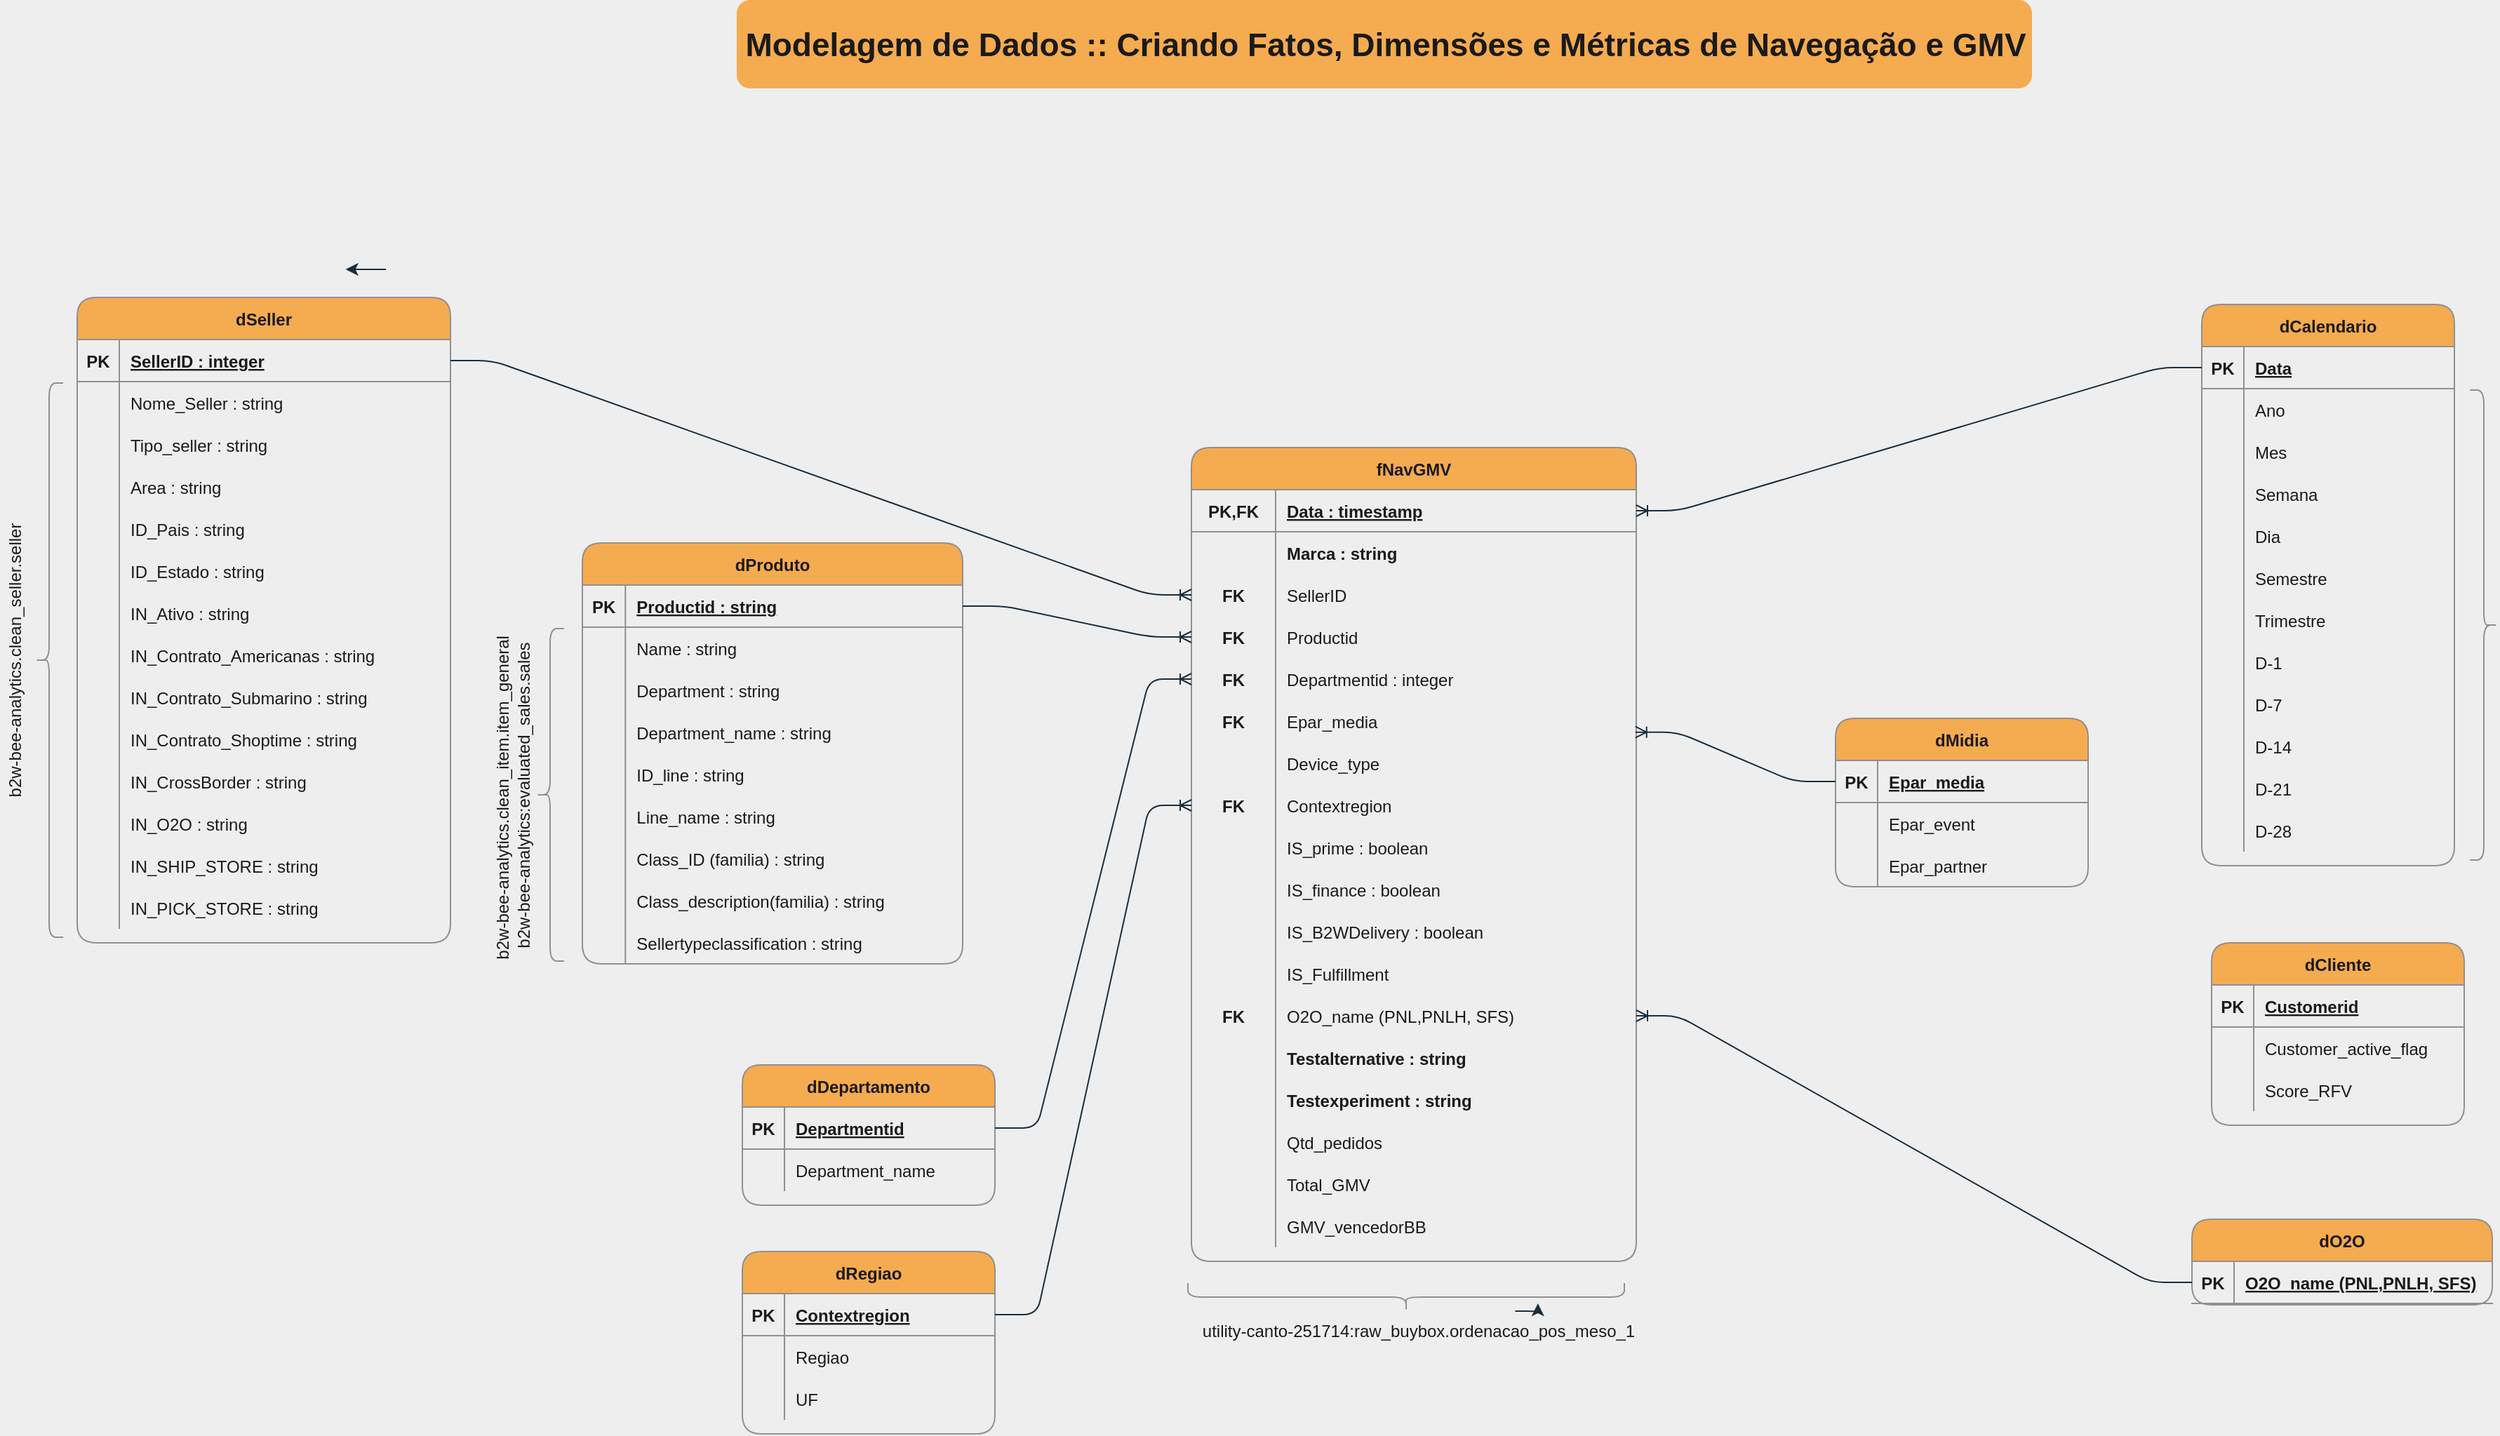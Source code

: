 <mxfile version="13.11.0" type="github">
  <diagram id="gmzRFFhQaNLunkM3Krex" name="Modelagem">
    <mxGraphModel dx="2103" dy="1525" grid="0" gridSize="10" guides="1" tooltips="1" connect="1" arrows="1" fold="1" page="0" pageScale="1" pageWidth="1169" pageHeight="827" background="#EEEEEE" math="0" shadow="0">
      <root>
        <mxCell id="0" />
        <mxCell id="1" parent="0" />
        <mxCell id="dziGF9dJpdLHAyNtGcLp-27" value="dProduto" style="shape=table;startSize=30;container=1;collapsible=1;childLayout=tableLayout;fixedRows=1;rowLines=0;fontStyle=1;align=center;resizeLast=1;fillColor=#F5AB50;strokeColor=#909090;fontColor=#1A1A1A;rounded=1;" parent="1" vertex="1">
          <mxGeometry x="2" y="-32" width="271" height="300" as="geometry">
            <mxRectangle x="150" y="-89" width="96" height="30" as="alternateBounds" />
          </mxGeometry>
        </mxCell>
        <mxCell id="dziGF9dJpdLHAyNtGcLp-28" value="" style="shape=partialRectangle;collapsible=0;dropTarget=0;pointerEvents=0;fillColor=none;top=0;left=0;bottom=1;right=0;points=[[0,0.5],[1,0.5]];portConstraint=eastwest;strokeColor=#909090;fontColor=#1A1A1A;rounded=1;" parent="dziGF9dJpdLHAyNtGcLp-27" vertex="1">
          <mxGeometry y="30" width="271" height="30" as="geometry" />
        </mxCell>
        <mxCell id="dziGF9dJpdLHAyNtGcLp-29" value="PK" style="shape=partialRectangle;connectable=0;fillColor=none;top=0;left=0;bottom=0;right=0;fontStyle=1;overflow=hidden;strokeColor=#909090;fontColor=#1A1A1A;rounded=1;" parent="dziGF9dJpdLHAyNtGcLp-28" vertex="1">
          <mxGeometry width="30.643" height="30" as="geometry" />
        </mxCell>
        <mxCell id="dziGF9dJpdLHAyNtGcLp-30" value="Productid : string" style="shape=partialRectangle;connectable=0;fillColor=none;top=0;left=0;bottom=0;right=0;align=left;spacingLeft=6;fontStyle=5;overflow=hidden;strokeColor=#909090;fontColor=#1A1A1A;rounded=1;" parent="dziGF9dJpdLHAyNtGcLp-28" vertex="1">
          <mxGeometry x="30.643" width="240.357" height="30" as="geometry" />
        </mxCell>
        <mxCell id="dziGF9dJpdLHAyNtGcLp-31" value="" style="shape=partialRectangle;collapsible=0;dropTarget=0;pointerEvents=0;fillColor=none;top=0;left=0;bottom=0;right=0;points=[[0,0.5],[1,0.5]];portConstraint=eastwest;strokeColor=#909090;fontColor=#1A1A1A;rounded=1;" parent="dziGF9dJpdLHAyNtGcLp-27" vertex="1">
          <mxGeometry y="60" width="271" height="30" as="geometry" />
        </mxCell>
        <mxCell id="dziGF9dJpdLHAyNtGcLp-32" value="" style="shape=partialRectangle;connectable=0;fillColor=none;top=0;left=0;bottom=0;right=0;editable=1;overflow=hidden;strokeColor=#909090;fontColor=#1A1A1A;rounded=1;" parent="dziGF9dJpdLHAyNtGcLp-31" vertex="1">
          <mxGeometry width="30.643" height="30" as="geometry" />
        </mxCell>
        <mxCell id="dziGF9dJpdLHAyNtGcLp-33" value="Name : string" style="shape=partialRectangle;connectable=0;fillColor=none;top=0;left=0;bottom=0;right=0;align=left;spacingLeft=6;overflow=hidden;strokeColor=#909090;fontColor=#1A1A1A;rounded=1;" parent="dziGF9dJpdLHAyNtGcLp-31" vertex="1">
          <mxGeometry x="30.643" width="240.357" height="30" as="geometry" />
        </mxCell>
        <mxCell id="dziGF9dJpdLHAyNtGcLp-278" value="" style="shape=partialRectangle;collapsible=0;dropTarget=0;pointerEvents=0;fillColor=none;top=0;left=0;bottom=0;right=0;points=[[0,0.5],[1,0.5]];portConstraint=eastwest;strokeColor=#909090;fontColor=#1A1A1A;rounded=1;" parent="dziGF9dJpdLHAyNtGcLp-27" vertex="1">
          <mxGeometry y="90" width="271" height="30" as="geometry" />
        </mxCell>
        <mxCell id="dziGF9dJpdLHAyNtGcLp-279" value="" style="shape=partialRectangle;connectable=0;fillColor=none;top=0;left=0;bottom=0;right=0;editable=1;overflow=hidden;strokeColor=#909090;fontColor=#1A1A1A;rounded=1;" parent="dziGF9dJpdLHAyNtGcLp-278" vertex="1">
          <mxGeometry width="30.643" height="30" as="geometry" />
        </mxCell>
        <mxCell id="dziGF9dJpdLHAyNtGcLp-280" value="Department : string" style="shape=partialRectangle;connectable=0;fillColor=none;top=0;left=0;bottom=0;right=0;align=left;spacingLeft=6;overflow=hidden;strokeColor=#909090;fontColor=#1A1A1A;rounded=1;" parent="dziGF9dJpdLHAyNtGcLp-278" vertex="1">
          <mxGeometry x="30.643" width="240.357" height="30" as="geometry" />
        </mxCell>
        <mxCell id="dziGF9dJpdLHAyNtGcLp-281" value="" style="shape=partialRectangle;collapsible=0;dropTarget=0;pointerEvents=0;fillColor=none;top=0;left=0;bottom=0;right=0;points=[[0,0.5],[1,0.5]];portConstraint=eastwest;strokeColor=#909090;fontColor=#1A1A1A;rounded=1;" parent="dziGF9dJpdLHAyNtGcLp-27" vertex="1">
          <mxGeometry y="120" width="271" height="30" as="geometry" />
        </mxCell>
        <mxCell id="dziGF9dJpdLHAyNtGcLp-282" value="" style="shape=partialRectangle;connectable=0;fillColor=none;top=0;left=0;bottom=0;right=0;editable=1;overflow=hidden;strokeColor=#909090;fontColor=#1A1A1A;rounded=1;" parent="dziGF9dJpdLHAyNtGcLp-281" vertex="1">
          <mxGeometry width="30.643" height="30" as="geometry" />
        </mxCell>
        <mxCell id="dziGF9dJpdLHAyNtGcLp-283" value="Department_name : string" style="shape=partialRectangle;connectable=0;fillColor=none;top=0;left=0;bottom=0;right=0;align=left;spacingLeft=6;overflow=hidden;strokeColor=#909090;fontColor=#1A1A1A;rounded=1;" parent="dziGF9dJpdLHAyNtGcLp-281" vertex="1">
          <mxGeometry x="30.643" width="240.357" height="30" as="geometry" />
        </mxCell>
        <mxCell id="dziGF9dJpdLHAyNtGcLp-272" value="" style="shape=partialRectangle;collapsible=0;dropTarget=0;pointerEvents=0;fillColor=none;top=0;left=0;bottom=0;right=0;points=[[0,0.5],[1,0.5]];portConstraint=eastwest;strokeColor=#909090;fontColor=#1A1A1A;rounded=1;" parent="dziGF9dJpdLHAyNtGcLp-27" vertex="1">
          <mxGeometry y="150" width="271" height="30" as="geometry" />
        </mxCell>
        <mxCell id="dziGF9dJpdLHAyNtGcLp-273" value="" style="shape=partialRectangle;connectable=0;fillColor=none;top=0;left=0;bottom=0;right=0;editable=1;overflow=hidden;strokeColor=#909090;fontColor=#1A1A1A;rounded=1;" parent="dziGF9dJpdLHAyNtGcLp-272" vertex="1">
          <mxGeometry width="30.643" height="30" as="geometry" />
        </mxCell>
        <mxCell id="dziGF9dJpdLHAyNtGcLp-274" value="ID_line : string" style="shape=partialRectangle;connectable=0;fillColor=none;top=0;left=0;bottom=0;right=0;align=left;spacingLeft=6;overflow=hidden;strokeColor=#909090;fontColor=#1A1A1A;rounded=1;" parent="dziGF9dJpdLHAyNtGcLp-272" vertex="1">
          <mxGeometry x="30.643" width="240.357" height="30" as="geometry" />
        </mxCell>
        <mxCell id="dziGF9dJpdLHAyNtGcLp-275" value="" style="shape=partialRectangle;collapsible=0;dropTarget=0;pointerEvents=0;fillColor=none;top=0;left=0;bottom=0;right=0;points=[[0,0.5],[1,0.5]];portConstraint=eastwest;strokeColor=#909090;fontColor=#1A1A1A;rounded=1;" parent="dziGF9dJpdLHAyNtGcLp-27" vertex="1">
          <mxGeometry y="180" width="271" height="30" as="geometry" />
        </mxCell>
        <mxCell id="dziGF9dJpdLHAyNtGcLp-276" value="" style="shape=partialRectangle;connectable=0;fillColor=none;top=0;left=0;bottom=0;right=0;editable=1;overflow=hidden;strokeColor=#909090;fontColor=#1A1A1A;rounded=1;" parent="dziGF9dJpdLHAyNtGcLp-275" vertex="1">
          <mxGeometry width="30.643" height="30" as="geometry" />
        </mxCell>
        <mxCell id="dziGF9dJpdLHAyNtGcLp-277" value="Line_name : string" style="shape=partialRectangle;connectable=0;fillColor=none;top=0;left=0;bottom=0;right=0;align=left;spacingLeft=6;overflow=hidden;strokeColor=#909090;fontColor=#1A1A1A;rounded=1;" parent="dziGF9dJpdLHAyNtGcLp-275" vertex="1">
          <mxGeometry x="30.643" width="240.357" height="30" as="geometry" />
        </mxCell>
        <mxCell id="dziGF9dJpdLHAyNtGcLp-300" value="" style="shape=partialRectangle;collapsible=0;dropTarget=0;pointerEvents=0;fillColor=none;top=0;left=0;bottom=0;right=0;points=[[0,0.5],[1,0.5]];portConstraint=eastwest;strokeColor=#909090;fontColor=#1A1A1A;rounded=1;" parent="dziGF9dJpdLHAyNtGcLp-27" vertex="1">
          <mxGeometry y="210" width="271" height="30" as="geometry" />
        </mxCell>
        <mxCell id="dziGF9dJpdLHAyNtGcLp-301" value="" style="shape=partialRectangle;connectable=0;fillColor=none;top=0;left=0;bottom=0;right=0;editable=1;overflow=hidden;strokeColor=#909090;fontColor=#1A1A1A;rounded=1;" parent="dziGF9dJpdLHAyNtGcLp-300" vertex="1">
          <mxGeometry width="30.643" height="30" as="geometry" />
        </mxCell>
        <mxCell id="dziGF9dJpdLHAyNtGcLp-302" value="Class_ID (familia) : string" style="shape=partialRectangle;connectable=0;fillColor=none;top=0;left=0;bottom=0;right=0;align=left;spacingLeft=6;overflow=hidden;strokeColor=#909090;fontColor=#1A1A1A;rounded=1;" parent="dziGF9dJpdLHAyNtGcLp-300" vertex="1">
          <mxGeometry x="30.643" width="240.357" height="30" as="geometry" />
        </mxCell>
        <mxCell id="dziGF9dJpdLHAyNtGcLp-303" value="" style="shape=partialRectangle;collapsible=0;dropTarget=0;pointerEvents=0;fillColor=none;top=0;left=0;bottom=0;right=0;points=[[0,0.5],[1,0.5]];portConstraint=eastwest;strokeColor=#909090;fontColor=#1A1A1A;rounded=1;" parent="dziGF9dJpdLHAyNtGcLp-27" vertex="1">
          <mxGeometry y="240" width="271" height="30" as="geometry" />
        </mxCell>
        <mxCell id="dziGF9dJpdLHAyNtGcLp-304" value="" style="shape=partialRectangle;connectable=0;fillColor=none;top=0;left=0;bottom=0;right=0;editable=1;overflow=hidden;strokeColor=#909090;fontColor=#1A1A1A;rounded=1;" parent="dziGF9dJpdLHAyNtGcLp-303" vertex="1">
          <mxGeometry width="30.643" height="30" as="geometry" />
        </mxCell>
        <mxCell id="dziGF9dJpdLHAyNtGcLp-305" value="Class_description(familia) : string" style="shape=partialRectangle;connectable=0;fillColor=none;top=0;left=0;bottom=0;right=0;align=left;spacingLeft=6;overflow=hidden;strokeColor=#909090;fontColor=#1A1A1A;rounded=1;" parent="dziGF9dJpdLHAyNtGcLp-303" vertex="1">
          <mxGeometry x="30.643" width="240.357" height="30" as="geometry" />
        </mxCell>
        <mxCell id="dziGF9dJpdLHAyNtGcLp-34" value="" style="shape=partialRectangle;collapsible=0;dropTarget=0;pointerEvents=0;fillColor=none;top=0;left=0;bottom=0;right=0;points=[[0,0.5],[1,0.5]];portConstraint=eastwest;strokeColor=#909090;fontColor=#1A1A1A;rounded=1;" parent="dziGF9dJpdLHAyNtGcLp-27" vertex="1">
          <mxGeometry y="270" width="271" height="30" as="geometry" />
        </mxCell>
        <mxCell id="dziGF9dJpdLHAyNtGcLp-35" value="" style="shape=partialRectangle;connectable=0;fillColor=none;top=0;left=0;bottom=0;right=0;editable=1;overflow=hidden;strokeColor=#909090;fontColor=#1A1A1A;rounded=1;" parent="dziGF9dJpdLHAyNtGcLp-34" vertex="1">
          <mxGeometry width="30.643" height="30" as="geometry" />
        </mxCell>
        <mxCell id="dziGF9dJpdLHAyNtGcLp-36" value="Sellertypeclassification : string" style="shape=partialRectangle;connectable=0;fillColor=none;top=0;left=0;bottom=0;right=0;align=left;spacingLeft=6;overflow=hidden;strokeColor=#909090;fontColor=#1A1A1A;rounded=1;" parent="dziGF9dJpdLHAyNtGcLp-34" vertex="1">
          <mxGeometry x="30.643" width="240.357" height="30" as="geometry" />
        </mxCell>
        <mxCell id="dziGF9dJpdLHAyNtGcLp-40" value="dCalendario" style="shape=table;startSize=30;container=1;collapsible=1;childLayout=tableLayout;fixedRows=1;rowLines=0;fontStyle=1;align=center;resizeLast=1;fillColor=#F5AB50;strokeColor=#909090;fontColor=#1A1A1A;rounded=1;" parent="1" vertex="1">
          <mxGeometry x="1156" y="-202" width="180" height="400" as="geometry" />
        </mxCell>
        <mxCell id="dziGF9dJpdLHAyNtGcLp-41" value="" style="shape=partialRectangle;collapsible=0;dropTarget=0;pointerEvents=0;fillColor=none;top=0;left=0;bottom=1;right=0;points=[[0,0.5],[1,0.5]];portConstraint=eastwest;strokeColor=#909090;fontColor=#1A1A1A;rounded=1;" parent="dziGF9dJpdLHAyNtGcLp-40" vertex="1">
          <mxGeometry y="30" width="180" height="30" as="geometry" />
        </mxCell>
        <mxCell id="dziGF9dJpdLHAyNtGcLp-42" value="PK" style="shape=partialRectangle;connectable=0;fillColor=none;top=0;left=0;bottom=0;right=0;fontStyle=1;overflow=hidden;strokeColor=#909090;fontColor=#1A1A1A;rounded=1;" parent="dziGF9dJpdLHAyNtGcLp-41" vertex="1">
          <mxGeometry width="30" height="30" as="geometry" />
        </mxCell>
        <mxCell id="dziGF9dJpdLHAyNtGcLp-43" value="Data" style="shape=partialRectangle;connectable=0;fillColor=none;top=0;left=0;bottom=0;right=0;align=left;spacingLeft=6;fontStyle=5;overflow=hidden;strokeColor=#909090;fontColor=#1A1A1A;rounded=1;" parent="dziGF9dJpdLHAyNtGcLp-41" vertex="1">
          <mxGeometry x="30" width="150" height="30" as="geometry" />
        </mxCell>
        <mxCell id="dziGF9dJpdLHAyNtGcLp-44" value="" style="shape=partialRectangle;collapsible=0;dropTarget=0;pointerEvents=0;fillColor=none;top=0;left=0;bottom=0;right=0;points=[[0,0.5],[1,0.5]];portConstraint=eastwest;strokeColor=#909090;fontColor=#1A1A1A;rounded=1;" parent="dziGF9dJpdLHAyNtGcLp-40" vertex="1">
          <mxGeometry y="60" width="180" height="30" as="geometry" />
        </mxCell>
        <mxCell id="dziGF9dJpdLHAyNtGcLp-45" value="" style="shape=partialRectangle;connectable=0;fillColor=none;top=0;left=0;bottom=0;right=0;editable=1;overflow=hidden;strokeColor=#909090;fontColor=#1A1A1A;rounded=1;" parent="dziGF9dJpdLHAyNtGcLp-44" vertex="1">
          <mxGeometry width="30" height="30" as="geometry" />
        </mxCell>
        <mxCell id="dziGF9dJpdLHAyNtGcLp-46" value="Ano" style="shape=partialRectangle;connectable=0;fillColor=none;top=0;left=0;bottom=0;right=0;align=left;spacingLeft=6;overflow=hidden;strokeColor=#909090;fontColor=#1A1A1A;rounded=1;" parent="dziGF9dJpdLHAyNtGcLp-44" vertex="1">
          <mxGeometry x="30" width="150" height="30" as="geometry" />
        </mxCell>
        <mxCell id="dziGF9dJpdLHAyNtGcLp-47" value="" style="shape=partialRectangle;collapsible=0;dropTarget=0;pointerEvents=0;fillColor=none;top=0;left=0;bottom=0;right=0;points=[[0,0.5],[1,0.5]];portConstraint=eastwest;strokeColor=#909090;fontColor=#1A1A1A;rounded=1;" parent="dziGF9dJpdLHAyNtGcLp-40" vertex="1">
          <mxGeometry y="90" width="180" height="30" as="geometry" />
        </mxCell>
        <mxCell id="dziGF9dJpdLHAyNtGcLp-48" value="" style="shape=partialRectangle;connectable=0;fillColor=none;top=0;left=0;bottom=0;right=0;editable=1;overflow=hidden;strokeColor=#909090;fontColor=#1A1A1A;rounded=1;" parent="dziGF9dJpdLHAyNtGcLp-47" vertex="1">
          <mxGeometry width="30" height="30" as="geometry" />
        </mxCell>
        <mxCell id="dziGF9dJpdLHAyNtGcLp-49" value="Mes" style="shape=partialRectangle;connectable=0;fillColor=none;top=0;left=0;bottom=0;right=0;align=left;spacingLeft=6;overflow=hidden;strokeColor=#909090;fontColor=#1A1A1A;rounded=1;" parent="dziGF9dJpdLHAyNtGcLp-47" vertex="1">
          <mxGeometry x="30" width="150" height="30" as="geometry" />
        </mxCell>
        <mxCell id="dziGF9dJpdLHAyNtGcLp-306" value="" style="shape=partialRectangle;collapsible=0;dropTarget=0;pointerEvents=0;fillColor=none;top=0;left=0;bottom=0;right=0;points=[[0,0.5],[1,0.5]];portConstraint=eastwest;strokeColor=#909090;fontColor=#1A1A1A;rounded=1;" parent="dziGF9dJpdLHAyNtGcLp-40" vertex="1">
          <mxGeometry y="120" width="180" height="30" as="geometry" />
        </mxCell>
        <mxCell id="dziGF9dJpdLHAyNtGcLp-307" value="" style="shape=partialRectangle;connectable=0;fillColor=none;top=0;left=0;bottom=0;right=0;editable=1;overflow=hidden;strokeColor=#909090;fontColor=#1A1A1A;rounded=1;" parent="dziGF9dJpdLHAyNtGcLp-306" vertex="1">
          <mxGeometry width="30" height="30" as="geometry" />
        </mxCell>
        <mxCell id="dziGF9dJpdLHAyNtGcLp-308" value="Semana" style="shape=partialRectangle;connectable=0;fillColor=none;top=0;left=0;bottom=0;right=0;align=left;spacingLeft=6;overflow=hidden;strokeColor=#909090;fontColor=#1A1A1A;rounded=1;" parent="dziGF9dJpdLHAyNtGcLp-306" vertex="1">
          <mxGeometry x="30" width="150" height="30" as="geometry" />
        </mxCell>
        <mxCell id="dziGF9dJpdLHAyNtGcLp-50" value="" style="shape=partialRectangle;collapsible=0;dropTarget=0;pointerEvents=0;fillColor=none;top=0;left=0;bottom=0;right=0;points=[[0,0.5],[1,0.5]];portConstraint=eastwest;strokeColor=#909090;fontColor=#1A1A1A;rounded=1;" parent="dziGF9dJpdLHAyNtGcLp-40" vertex="1">
          <mxGeometry y="150" width="180" height="30" as="geometry" />
        </mxCell>
        <mxCell id="dziGF9dJpdLHAyNtGcLp-51" value="" style="shape=partialRectangle;connectable=0;fillColor=none;top=0;left=0;bottom=0;right=0;editable=1;overflow=hidden;strokeColor=#909090;fontColor=#1A1A1A;rounded=1;" parent="dziGF9dJpdLHAyNtGcLp-50" vertex="1">
          <mxGeometry width="30" height="30" as="geometry" />
        </mxCell>
        <mxCell id="dziGF9dJpdLHAyNtGcLp-52" value="Dia" style="shape=partialRectangle;connectable=0;fillColor=none;top=0;left=0;bottom=0;right=0;align=left;spacingLeft=6;overflow=hidden;strokeColor=#909090;fontColor=#1A1A1A;rounded=1;" parent="dziGF9dJpdLHAyNtGcLp-50" vertex="1">
          <mxGeometry x="30" width="150" height="30" as="geometry" />
        </mxCell>
        <mxCell id="dziGF9dJpdLHAyNtGcLp-309" value="" style="shape=partialRectangle;collapsible=0;dropTarget=0;pointerEvents=0;fillColor=none;top=0;left=0;bottom=0;right=0;points=[[0,0.5],[1,0.5]];portConstraint=eastwest;strokeColor=#909090;fontColor=#1A1A1A;rounded=1;" parent="dziGF9dJpdLHAyNtGcLp-40" vertex="1">
          <mxGeometry y="180" width="180" height="30" as="geometry" />
        </mxCell>
        <mxCell id="dziGF9dJpdLHAyNtGcLp-310" value="" style="shape=partialRectangle;connectable=0;fillColor=none;top=0;left=0;bottom=0;right=0;editable=1;overflow=hidden;strokeColor=#909090;fontColor=#1A1A1A;rounded=1;" parent="dziGF9dJpdLHAyNtGcLp-309" vertex="1">
          <mxGeometry width="30" height="30" as="geometry" />
        </mxCell>
        <mxCell id="dziGF9dJpdLHAyNtGcLp-311" value="Semestre" style="shape=partialRectangle;connectable=0;fillColor=none;top=0;left=0;bottom=0;right=0;align=left;spacingLeft=6;overflow=hidden;strokeColor=#909090;fontColor=#1A1A1A;rounded=1;" parent="dziGF9dJpdLHAyNtGcLp-309" vertex="1">
          <mxGeometry x="30" width="150" height="30" as="geometry" />
        </mxCell>
        <mxCell id="dziGF9dJpdLHAyNtGcLp-312" value="" style="shape=partialRectangle;collapsible=0;dropTarget=0;pointerEvents=0;fillColor=none;top=0;left=0;bottom=0;right=0;points=[[0,0.5],[1,0.5]];portConstraint=eastwest;strokeColor=#909090;fontColor=#1A1A1A;rounded=1;" parent="dziGF9dJpdLHAyNtGcLp-40" vertex="1">
          <mxGeometry y="210" width="180" height="30" as="geometry" />
        </mxCell>
        <mxCell id="dziGF9dJpdLHAyNtGcLp-313" value="" style="shape=partialRectangle;connectable=0;fillColor=none;top=0;left=0;bottom=0;right=0;editable=1;overflow=hidden;strokeColor=#909090;fontColor=#1A1A1A;rounded=1;" parent="dziGF9dJpdLHAyNtGcLp-312" vertex="1">
          <mxGeometry width="30" height="30" as="geometry" />
        </mxCell>
        <mxCell id="dziGF9dJpdLHAyNtGcLp-314" value="Trimestre" style="shape=partialRectangle;connectable=0;fillColor=none;top=0;left=0;bottom=0;right=0;align=left;spacingLeft=6;overflow=hidden;strokeColor=#909090;fontColor=#1A1A1A;rounded=1;" parent="dziGF9dJpdLHAyNtGcLp-312" vertex="1">
          <mxGeometry x="30" width="150" height="30" as="geometry" />
        </mxCell>
        <mxCell id="dziGF9dJpdLHAyNtGcLp-315" value="" style="shape=partialRectangle;collapsible=0;dropTarget=0;pointerEvents=0;fillColor=none;top=0;left=0;bottom=0;right=0;points=[[0,0.5],[1,0.5]];portConstraint=eastwest;strokeColor=#909090;fontColor=#1A1A1A;rounded=1;" parent="dziGF9dJpdLHAyNtGcLp-40" vertex="1">
          <mxGeometry y="240" width="180" height="30" as="geometry" />
        </mxCell>
        <mxCell id="dziGF9dJpdLHAyNtGcLp-316" value="" style="shape=partialRectangle;connectable=0;fillColor=none;top=0;left=0;bottom=0;right=0;editable=1;overflow=hidden;strokeColor=#909090;fontColor=#1A1A1A;rounded=1;" parent="dziGF9dJpdLHAyNtGcLp-315" vertex="1">
          <mxGeometry width="30" height="30" as="geometry" />
        </mxCell>
        <mxCell id="dziGF9dJpdLHAyNtGcLp-317" value="D-1" style="shape=partialRectangle;connectable=0;fillColor=none;top=0;left=0;bottom=0;right=0;align=left;spacingLeft=6;overflow=hidden;strokeColor=#909090;fontColor=#1A1A1A;rounded=1;" parent="dziGF9dJpdLHAyNtGcLp-315" vertex="1">
          <mxGeometry x="30" width="150" height="30" as="geometry" />
        </mxCell>
        <mxCell id="dziGF9dJpdLHAyNtGcLp-318" value="" style="shape=partialRectangle;collapsible=0;dropTarget=0;pointerEvents=0;fillColor=none;top=0;left=0;bottom=0;right=0;points=[[0,0.5],[1,0.5]];portConstraint=eastwest;strokeColor=#909090;fontColor=#1A1A1A;rounded=1;" parent="dziGF9dJpdLHAyNtGcLp-40" vertex="1">
          <mxGeometry y="270" width="180" height="30" as="geometry" />
        </mxCell>
        <mxCell id="dziGF9dJpdLHAyNtGcLp-319" value="" style="shape=partialRectangle;connectable=0;fillColor=none;top=0;left=0;bottom=0;right=0;editable=1;overflow=hidden;strokeColor=#909090;fontColor=#1A1A1A;rounded=1;" parent="dziGF9dJpdLHAyNtGcLp-318" vertex="1">
          <mxGeometry width="30" height="30" as="geometry" />
        </mxCell>
        <mxCell id="dziGF9dJpdLHAyNtGcLp-320" value="D-7" style="shape=partialRectangle;connectable=0;fillColor=none;top=0;left=0;bottom=0;right=0;align=left;spacingLeft=6;overflow=hidden;strokeColor=#909090;fontColor=#1A1A1A;rounded=1;" parent="dziGF9dJpdLHAyNtGcLp-318" vertex="1">
          <mxGeometry x="30" width="150" height="30" as="geometry" />
        </mxCell>
        <mxCell id="dziGF9dJpdLHAyNtGcLp-321" value="" style="shape=partialRectangle;collapsible=0;dropTarget=0;pointerEvents=0;fillColor=none;top=0;left=0;bottom=0;right=0;points=[[0,0.5],[1,0.5]];portConstraint=eastwest;strokeColor=#909090;fontColor=#1A1A1A;rounded=1;" parent="dziGF9dJpdLHAyNtGcLp-40" vertex="1">
          <mxGeometry y="300" width="180" height="30" as="geometry" />
        </mxCell>
        <mxCell id="dziGF9dJpdLHAyNtGcLp-322" value="" style="shape=partialRectangle;connectable=0;fillColor=none;top=0;left=0;bottom=0;right=0;editable=1;overflow=hidden;strokeColor=#909090;fontColor=#1A1A1A;rounded=1;" parent="dziGF9dJpdLHAyNtGcLp-321" vertex="1">
          <mxGeometry width="30" height="30" as="geometry" />
        </mxCell>
        <mxCell id="dziGF9dJpdLHAyNtGcLp-323" value="D-14" style="shape=partialRectangle;connectable=0;fillColor=none;top=0;left=0;bottom=0;right=0;align=left;spacingLeft=6;overflow=hidden;strokeColor=#909090;fontColor=#1A1A1A;rounded=1;" parent="dziGF9dJpdLHAyNtGcLp-321" vertex="1">
          <mxGeometry x="30" width="150" height="30" as="geometry" />
        </mxCell>
        <mxCell id="dziGF9dJpdLHAyNtGcLp-324" value="" style="shape=partialRectangle;collapsible=0;dropTarget=0;pointerEvents=0;fillColor=none;top=0;left=0;bottom=0;right=0;points=[[0,0.5],[1,0.5]];portConstraint=eastwest;strokeColor=#909090;fontColor=#1A1A1A;rounded=1;" parent="dziGF9dJpdLHAyNtGcLp-40" vertex="1">
          <mxGeometry y="330" width="180" height="30" as="geometry" />
        </mxCell>
        <mxCell id="dziGF9dJpdLHAyNtGcLp-325" value="" style="shape=partialRectangle;connectable=0;fillColor=none;top=0;left=0;bottom=0;right=0;editable=1;overflow=hidden;strokeColor=#909090;fontColor=#1A1A1A;rounded=1;" parent="dziGF9dJpdLHAyNtGcLp-324" vertex="1">
          <mxGeometry width="30" height="30" as="geometry" />
        </mxCell>
        <mxCell id="dziGF9dJpdLHAyNtGcLp-326" value="D-21" style="shape=partialRectangle;connectable=0;fillColor=none;top=0;left=0;bottom=0;right=0;align=left;spacingLeft=6;overflow=hidden;strokeColor=#909090;fontColor=#1A1A1A;rounded=1;" parent="dziGF9dJpdLHAyNtGcLp-324" vertex="1">
          <mxGeometry x="30" width="150" height="30" as="geometry" />
        </mxCell>
        <mxCell id="dziGF9dJpdLHAyNtGcLp-327" value="" style="shape=partialRectangle;collapsible=0;dropTarget=0;pointerEvents=0;fillColor=none;top=0;left=0;bottom=0;right=0;points=[[0,0.5],[1,0.5]];portConstraint=eastwest;strokeColor=#909090;fontColor=#1A1A1A;rounded=1;" parent="dziGF9dJpdLHAyNtGcLp-40" vertex="1">
          <mxGeometry y="360" width="180" height="30" as="geometry" />
        </mxCell>
        <mxCell id="dziGF9dJpdLHAyNtGcLp-328" value="" style="shape=partialRectangle;connectable=0;fillColor=none;top=0;left=0;bottom=0;right=0;editable=1;overflow=hidden;strokeColor=#909090;fontColor=#1A1A1A;rounded=1;" parent="dziGF9dJpdLHAyNtGcLp-327" vertex="1">
          <mxGeometry width="30" height="30" as="geometry" />
        </mxCell>
        <mxCell id="dziGF9dJpdLHAyNtGcLp-329" value="D-28" style="shape=partialRectangle;connectable=0;fillColor=none;top=0;left=0;bottom=0;right=0;align=left;spacingLeft=6;overflow=hidden;strokeColor=#909090;fontColor=#1A1A1A;rounded=1;" parent="dziGF9dJpdLHAyNtGcLp-327" vertex="1">
          <mxGeometry x="30" width="150" height="30" as="geometry" />
        </mxCell>
        <mxCell id="dziGF9dJpdLHAyNtGcLp-53" value="dO2O" style="shape=table;startSize=30;container=1;collapsible=1;childLayout=tableLayout;fixedRows=1;rowLines=0;fontStyle=1;align=center;resizeLast=1;fillColor=#F5AB50;strokeColor=#909090;fontColor=#1A1A1A;rounded=1;" parent="1" vertex="1">
          <mxGeometry x="1149" y="450" width="214" height="61" as="geometry" />
        </mxCell>
        <mxCell id="dziGF9dJpdLHAyNtGcLp-54" value="" style="shape=partialRectangle;collapsible=0;dropTarget=0;pointerEvents=0;fillColor=none;top=0;left=0;bottom=1;right=0;points=[[0,0.5],[1,0.5]];portConstraint=eastwest;strokeColor=#909090;fontColor=#1A1A1A;rounded=1;" parent="dziGF9dJpdLHAyNtGcLp-53" vertex="1">
          <mxGeometry y="30" width="214" height="30" as="geometry" />
        </mxCell>
        <mxCell id="dziGF9dJpdLHAyNtGcLp-55" value="PK" style="shape=partialRectangle;connectable=0;fillColor=none;top=0;left=0;bottom=0;right=0;fontStyle=1;overflow=hidden;strokeColor=#909090;fontColor=#1A1A1A;rounded=1;" parent="dziGF9dJpdLHAyNtGcLp-54" vertex="1">
          <mxGeometry width="30" height="30" as="geometry" />
        </mxCell>
        <mxCell id="dziGF9dJpdLHAyNtGcLp-56" value="O2O_name (PNL,PNLH, SFS)" style="shape=partialRectangle;connectable=0;fillColor=none;top=0;left=0;bottom=0;right=0;align=left;spacingLeft=6;fontStyle=5;overflow=hidden;strokeColor=#909090;fontColor=#1A1A1A;rounded=1;" parent="dziGF9dJpdLHAyNtGcLp-54" vertex="1">
          <mxGeometry x="30" width="184" height="30" as="geometry" />
        </mxCell>
        <mxCell id="dziGF9dJpdLHAyNtGcLp-66" value="dRegiao" style="shape=table;startSize=30;container=1;collapsible=1;childLayout=tableLayout;fixedRows=1;rowLines=0;fontStyle=1;align=center;resizeLast=1;fillColor=#F5AB50;strokeColor=#909090;fontColor=#1A1A1A;rounded=1;" parent="1" vertex="1">
          <mxGeometry x="116" y="473" width="180" height="130" as="geometry" />
        </mxCell>
        <mxCell id="dziGF9dJpdLHAyNtGcLp-67" value="" style="shape=partialRectangle;collapsible=0;dropTarget=0;pointerEvents=0;fillColor=none;top=0;left=0;bottom=1;right=0;points=[[0,0.5],[1,0.5]];portConstraint=eastwest;strokeColor=#909090;fontColor=#1A1A1A;rounded=1;" parent="dziGF9dJpdLHAyNtGcLp-66" vertex="1">
          <mxGeometry y="30" width="180" height="30" as="geometry" />
        </mxCell>
        <mxCell id="dziGF9dJpdLHAyNtGcLp-68" value="PK" style="shape=partialRectangle;connectable=0;fillColor=none;top=0;left=0;bottom=0;right=0;fontStyle=1;overflow=hidden;strokeColor=#909090;fontColor=#1A1A1A;rounded=1;" parent="dziGF9dJpdLHAyNtGcLp-67" vertex="1">
          <mxGeometry width="30" height="30" as="geometry" />
        </mxCell>
        <mxCell id="dziGF9dJpdLHAyNtGcLp-69" value="Contextregion" style="shape=partialRectangle;connectable=0;fillColor=none;top=0;left=0;bottom=0;right=0;align=left;spacingLeft=6;fontStyle=5;overflow=hidden;strokeColor=#909090;fontColor=#1A1A1A;rounded=1;" parent="dziGF9dJpdLHAyNtGcLp-67" vertex="1">
          <mxGeometry x="30" width="150" height="30" as="geometry" />
        </mxCell>
        <mxCell id="dziGF9dJpdLHAyNtGcLp-70" value="" style="shape=partialRectangle;collapsible=0;dropTarget=0;pointerEvents=0;fillColor=none;top=0;left=0;bottom=0;right=0;points=[[0,0.5],[1,0.5]];portConstraint=eastwest;strokeColor=#909090;fontColor=#1A1A1A;rounded=1;" parent="dziGF9dJpdLHAyNtGcLp-66" vertex="1">
          <mxGeometry y="60" width="180" height="30" as="geometry" />
        </mxCell>
        <mxCell id="dziGF9dJpdLHAyNtGcLp-71" value="" style="shape=partialRectangle;connectable=0;fillColor=none;top=0;left=0;bottom=0;right=0;editable=1;overflow=hidden;strokeColor=#909090;fontColor=#1A1A1A;rounded=1;" parent="dziGF9dJpdLHAyNtGcLp-70" vertex="1">
          <mxGeometry width="30" height="30" as="geometry" />
        </mxCell>
        <mxCell id="dziGF9dJpdLHAyNtGcLp-72" value="Regiao" style="shape=partialRectangle;connectable=0;fillColor=none;top=0;left=0;bottom=0;right=0;align=left;spacingLeft=6;overflow=hidden;strokeColor=#909090;fontColor=#1A1A1A;rounded=1;" parent="dziGF9dJpdLHAyNtGcLp-70" vertex="1">
          <mxGeometry x="30" width="150" height="30" as="geometry" />
        </mxCell>
        <mxCell id="dziGF9dJpdLHAyNtGcLp-73" value="" style="shape=partialRectangle;collapsible=0;dropTarget=0;pointerEvents=0;fillColor=none;top=0;left=0;bottom=0;right=0;points=[[0,0.5],[1,0.5]];portConstraint=eastwest;strokeColor=#909090;fontColor=#1A1A1A;rounded=1;" parent="dziGF9dJpdLHAyNtGcLp-66" vertex="1">
          <mxGeometry y="90" width="180" height="30" as="geometry" />
        </mxCell>
        <mxCell id="dziGF9dJpdLHAyNtGcLp-74" value="" style="shape=partialRectangle;connectable=0;fillColor=none;top=0;left=0;bottom=0;right=0;editable=1;overflow=hidden;strokeColor=#909090;fontColor=#1A1A1A;rounded=1;" parent="dziGF9dJpdLHAyNtGcLp-73" vertex="1">
          <mxGeometry width="30" height="30" as="geometry" />
        </mxCell>
        <mxCell id="dziGF9dJpdLHAyNtGcLp-75" value="UF" style="shape=partialRectangle;connectable=0;fillColor=none;top=0;left=0;bottom=0;right=0;align=left;spacingLeft=6;overflow=hidden;strokeColor=#909090;fontColor=#1A1A1A;rounded=1;" parent="dziGF9dJpdLHAyNtGcLp-73" vertex="1">
          <mxGeometry x="30" width="150" height="30" as="geometry" />
        </mxCell>
        <mxCell id="dziGF9dJpdLHAyNtGcLp-106" value="fNavGMV" style="shape=table;startSize=30;container=1;collapsible=1;childLayout=tableLayout;fixedRows=1;rowLines=0;fontStyle=1;align=center;resizeLast=1;rounded=1;fillColor=#F5AB50;strokeColor=#909090;fontColor=#1A1A1A;" parent="1" vertex="1">
          <mxGeometry x="436" y="-100" width="317" height="580" as="geometry" />
        </mxCell>
        <mxCell id="dziGF9dJpdLHAyNtGcLp-110" value="" style="shape=partialRectangle;collapsible=0;dropTarget=0;pointerEvents=0;fillColor=none;top=0;left=0;bottom=1;right=0;points=[[0,0.5],[1,0.5]];portConstraint=eastwest;strokeColor=#909090;fontColor=#1A1A1A;rounded=1;" parent="dziGF9dJpdLHAyNtGcLp-106" vertex="1">
          <mxGeometry y="30" width="317" height="30" as="geometry" />
        </mxCell>
        <mxCell id="dziGF9dJpdLHAyNtGcLp-111" value="PK,FK" style="shape=partialRectangle;connectable=0;fillColor=none;top=0;left=0;bottom=0;right=0;fontStyle=1;overflow=hidden;strokeColor=#909090;fontColor=#1A1A1A;rounded=1;" parent="dziGF9dJpdLHAyNtGcLp-110" vertex="1">
          <mxGeometry width="60" height="30" as="geometry" />
        </mxCell>
        <mxCell id="dziGF9dJpdLHAyNtGcLp-112" value="Data : timestamp" style="shape=partialRectangle;connectable=0;fillColor=none;top=0;left=0;bottom=0;right=0;align=left;spacingLeft=6;fontStyle=5;overflow=hidden;strokeColor=#909090;fontColor=#1A1A1A;rounded=1;" parent="dziGF9dJpdLHAyNtGcLp-110" vertex="1">
          <mxGeometry x="60" width="257" height="30" as="geometry" />
        </mxCell>
        <mxCell id="dziGF9dJpdLHAyNtGcLp-219" value="" style="shape=partialRectangle;collapsible=0;dropTarget=0;pointerEvents=0;fillColor=none;top=0;left=0;bottom=0;right=0;points=[[0,0.5],[1,0.5]];portConstraint=eastwest;strokeColor=#909090;fontColor=#1A1A1A;rounded=1;" parent="dziGF9dJpdLHAyNtGcLp-106" vertex="1">
          <mxGeometry y="60" width="317" height="30" as="geometry" />
        </mxCell>
        <mxCell id="dziGF9dJpdLHAyNtGcLp-220" value="" style="shape=partialRectangle;connectable=0;fillColor=none;top=0;left=0;bottom=0;right=0;editable=1;overflow=hidden;strokeColor=#909090;fontColor=#1A1A1A;rounded=1;" parent="dziGF9dJpdLHAyNtGcLp-219" vertex="1">
          <mxGeometry width="60" height="30" as="geometry" />
        </mxCell>
        <mxCell id="dziGF9dJpdLHAyNtGcLp-221" value="Marca : string" style="shape=partialRectangle;connectable=0;fillColor=none;top=0;left=0;bottom=0;right=0;align=left;spacingLeft=6;overflow=hidden;strokeColor=#909090;fontColor=#1A1A1A;rounded=1;fontStyle=1" parent="dziGF9dJpdLHAyNtGcLp-219" vertex="1">
          <mxGeometry x="60" width="257" height="30" as="geometry" />
        </mxCell>
        <mxCell id="dziGF9dJpdLHAyNtGcLp-366" value="" style="shape=partialRectangle;collapsible=0;dropTarget=0;pointerEvents=0;fillColor=none;top=0;left=0;bottom=0;right=0;points=[[0,0.5],[1,0.5]];portConstraint=eastwest;strokeColor=#909090;fontColor=#1A1A1A;rounded=1;" parent="dziGF9dJpdLHAyNtGcLp-106" vertex="1">
          <mxGeometry y="90" width="317" height="30" as="geometry" />
        </mxCell>
        <mxCell id="dziGF9dJpdLHAyNtGcLp-367" value="FK" style="shape=partialRectangle;connectable=0;fillColor=none;top=0;left=0;bottom=0;right=0;editable=1;overflow=hidden;strokeColor=#909090;fontColor=#1A1A1A;rounded=1;fontStyle=1" parent="dziGF9dJpdLHAyNtGcLp-366" vertex="1">
          <mxGeometry width="60" height="30" as="geometry" />
        </mxCell>
        <mxCell id="dziGF9dJpdLHAyNtGcLp-368" value="SellerID" style="shape=partialRectangle;connectable=0;fillColor=none;top=0;left=0;bottom=0;right=0;align=left;spacingLeft=6;overflow=hidden;strokeColor=#909090;fontColor=#1A1A1A;rounded=1;" parent="dziGF9dJpdLHAyNtGcLp-366" vertex="1">
          <mxGeometry x="60" width="257" height="30" as="geometry" />
        </mxCell>
        <mxCell id="dziGF9dJpdLHAyNtGcLp-362" value="" style="shape=partialRectangle;collapsible=0;dropTarget=0;pointerEvents=0;fillColor=none;top=0;left=0;bottom=0;right=0;points=[[0,0.5],[1,0.5]];portConstraint=eastwest;strokeColor=#909090;fontColor=#1A1A1A;rounded=1;" parent="dziGF9dJpdLHAyNtGcLp-106" vertex="1">
          <mxGeometry y="120" width="317" height="30" as="geometry" />
        </mxCell>
        <mxCell id="dziGF9dJpdLHAyNtGcLp-363" value="FK" style="shape=partialRectangle;connectable=0;fillColor=none;top=0;left=0;bottom=0;right=0;editable=1;overflow=hidden;strokeColor=#909090;fontColor=#1A1A1A;rounded=1;fontStyle=1" parent="dziGF9dJpdLHAyNtGcLp-362" vertex="1">
          <mxGeometry width="60" height="30" as="geometry" />
        </mxCell>
        <mxCell id="dziGF9dJpdLHAyNtGcLp-364" value="Productid" style="shape=partialRectangle;connectable=0;fillColor=none;top=0;left=0;bottom=0;right=0;align=left;spacingLeft=6;overflow=hidden;strokeColor=#909090;fontColor=#1A1A1A;rounded=1;" parent="dziGF9dJpdLHAyNtGcLp-362" vertex="1">
          <mxGeometry x="60" width="257" height="30" as="geometry" />
        </mxCell>
        <mxCell id="dziGF9dJpdLHAyNtGcLp-375" value="" style="shape=partialRectangle;collapsible=0;dropTarget=0;pointerEvents=0;fillColor=none;top=0;left=0;bottom=0;right=0;points=[[0,0.5],[1,0.5]];portConstraint=eastwest;strokeColor=#909090;fontColor=#1A1A1A;rounded=1;" parent="dziGF9dJpdLHAyNtGcLp-106" vertex="1">
          <mxGeometry y="150" width="317" height="30" as="geometry" />
        </mxCell>
        <mxCell id="dziGF9dJpdLHAyNtGcLp-376" value="FK" style="shape=partialRectangle;connectable=0;fillColor=none;top=0;left=0;bottom=0;right=0;editable=1;overflow=hidden;strokeColor=#909090;fontColor=#1A1A1A;rounded=1;fontStyle=1" parent="dziGF9dJpdLHAyNtGcLp-375" vertex="1">
          <mxGeometry width="60" height="30" as="geometry" />
        </mxCell>
        <mxCell id="dziGF9dJpdLHAyNtGcLp-377" value="Departmentid : integer" style="shape=partialRectangle;connectable=0;fillColor=none;top=0;left=0;bottom=0;right=0;align=left;spacingLeft=6;overflow=hidden;strokeColor=#909090;fontColor=#1A1A1A;rounded=1;" parent="dziGF9dJpdLHAyNtGcLp-375" vertex="1">
          <mxGeometry x="60" width="257" height="30" as="geometry" />
        </mxCell>
        <mxCell id="dziGF9dJpdLHAyNtGcLp-369" value="" style="shape=partialRectangle;collapsible=0;dropTarget=0;pointerEvents=0;fillColor=none;top=0;left=0;bottom=0;right=0;points=[[0,0.5],[1,0.5]];portConstraint=eastwest;strokeColor=#909090;fontColor=#1A1A1A;rounded=1;" parent="dziGF9dJpdLHAyNtGcLp-106" vertex="1">
          <mxGeometry y="180" width="317" height="30" as="geometry" />
        </mxCell>
        <mxCell id="dziGF9dJpdLHAyNtGcLp-370" value="FK" style="shape=partialRectangle;connectable=0;fillColor=none;top=0;left=0;bottom=0;right=0;editable=1;overflow=hidden;strokeColor=#909090;fontColor=#1A1A1A;rounded=1;fontStyle=1" parent="dziGF9dJpdLHAyNtGcLp-369" vertex="1">
          <mxGeometry width="60" height="30" as="geometry" />
        </mxCell>
        <mxCell id="dziGF9dJpdLHAyNtGcLp-371" value="Epar_media" style="shape=partialRectangle;connectable=0;fillColor=none;top=0;left=0;bottom=0;right=0;align=left;spacingLeft=6;overflow=hidden;strokeColor=#909090;fontColor=#1A1A1A;rounded=1;" parent="dziGF9dJpdLHAyNtGcLp-369" vertex="1">
          <mxGeometry x="60" width="257" height="30" as="geometry" />
        </mxCell>
        <mxCell id="dziGF9dJpdLHAyNtGcLp-372" value="" style="shape=partialRectangle;collapsible=0;dropTarget=0;pointerEvents=0;fillColor=none;top=0;left=0;bottom=0;right=0;points=[[0,0.5],[1,0.5]];portConstraint=eastwest;strokeColor=#909090;fontColor=#1A1A1A;rounded=1;" parent="dziGF9dJpdLHAyNtGcLp-106" vertex="1">
          <mxGeometry y="210" width="317" height="30" as="geometry" />
        </mxCell>
        <mxCell id="dziGF9dJpdLHAyNtGcLp-373" value="" style="shape=partialRectangle;connectable=0;fillColor=none;top=0;left=0;bottom=0;right=0;editable=1;overflow=hidden;strokeColor=#909090;fontColor=#1A1A1A;rounded=1;" parent="dziGF9dJpdLHAyNtGcLp-372" vertex="1">
          <mxGeometry width="60" height="30" as="geometry" />
        </mxCell>
        <mxCell id="dziGF9dJpdLHAyNtGcLp-374" value="Device_type" style="shape=partialRectangle;connectable=0;fillColor=none;top=0;left=0;bottom=0;right=0;align=left;spacingLeft=6;overflow=hidden;strokeColor=#909090;fontColor=#1A1A1A;rounded=1;" parent="dziGF9dJpdLHAyNtGcLp-372" vertex="1">
          <mxGeometry x="60" width="257" height="30" as="geometry" />
        </mxCell>
        <mxCell id="dziGF9dJpdLHAyNtGcLp-389" value="" style="shape=partialRectangle;collapsible=0;dropTarget=0;pointerEvents=0;fillColor=none;top=0;left=0;bottom=0;right=0;points=[[0,0.5],[1,0.5]];portConstraint=eastwest;strokeColor=#909090;fontColor=#1A1A1A;rounded=1;" parent="dziGF9dJpdLHAyNtGcLp-106" vertex="1">
          <mxGeometry y="240" width="317" height="30" as="geometry" />
        </mxCell>
        <mxCell id="dziGF9dJpdLHAyNtGcLp-390" value="FK" style="shape=partialRectangle;connectable=0;fillColor=none;top=0;left=0;bottom=0;right=0;editable=1;overflow=hidden;strokeColor=#909090;fontColor=#1A1A1A;rounded=1;fontStyle=1" parent="dziGF9dJpdLHAyNtGcLp-389" vertex="1">
          <mxGeometry width="60" height="30" as="geometry" />
        </mxCell>
        <mxCell id="dziGF9dJpdLHAyNtGcLp-391" value="Contextregion" style="shape=partialRectangle;connectable=0;fillColor=none;top=0;left=0;bottom=0;right=0;align=left;spacingLeft=6;overflow=hidden;strokeColor=#909090;fontColor=#1A1A1A;rounded=1;" parent="dziGF9dJpdLHAyNtGcLp-389" vertex="1">
          <mxGeometry x="60" width="257" height="30" as="geometry" />
        </mxCell>
        <mxCell id="dziGF9dJpdLHAyNtGcLp-339" value="" style="shape=partialRectangle;collapsible=0;dropTarget=0;pointerEvents=0;fillColor=none;top=0;left=0;bottom=0;right=0;points=[[0,0.5],[1,0.5]];portConstraint=eastwest;strokeColor=#909090;fontColor=#1A1A1A;rounded=1;" parent="dziGF9dJpdLHAyNtGcLp-106" vertex="1">
          <mxGeometry y="270" width="317" height="30" as="geometry" />
        </mxCell>
        <mxCell id="dziGF9dJpdLHAyNtGcLp-340" value="" style="shape=partialRectangle;connectable=0;fillColor=none;top=0;left=0;bottom=0;right=0;editable=1;overflow=hidden;strokeColor=#909090;fontColor=#1A1A1A;rounded=1;" parent="dziGF9dJpdLHAyNtGcLp-339" vertex="1">
          <mxGeometry width="60" height="30" as="geometry" />
        </mxCell>
        <mxCell id="dziGF9dJpdLHAyNtGcLp-341" value="IS_prime : boolean" style="shape=partialRectangle;connectable=0;fillColor=none;top=0;left=0;bottom=0;right=0;align=left;spacingLeft=6;overflow=hidden;strokeColor=#909090;fontColor=#1A1A1A;rounded=1;" parent="dziGF9dJpdLHAyNtGcLp-339" vertex="1">
          <mxGeometry x="60" width="257" height="30" as="geometry" />
        </mxCell>
        <mxCell id="dziGF9dJpdLHAyNtGcLp-386" value="" style="shape=partialRectangle;collapsible=0;dropTarget=0;pointerEvents=0;fillColor=none;top=0;left=0;bottom=0;right=0;points=[[0,0.5],[1,0.5]];portConstraint=eastwest;strokeColor=#909090;fontColor=#1A1A1A;rounded=1;" parent="dziGF9dJpdLHAyNtGcLp-106" vertex="1">
          <mxGeometry y="300" width="317" height="30" as="geometry" />
        </mxCell>
        <mxCell id="dziGF9dJpdLHAyNtGcLp-387" value="" style="shape=partialRectangle;connectable=0;fillColor=none;top=0;left=0;bottom=0;right=0;editable=1;overflow=hidden;strokeColor=#909090;fontColor=#1A1A1A;rounded=1;" parent="dziGF9dJpdLHAyNtGcLp-386" vertex="1">
          <mxGeometry width="60" height="30" as="geometry" />
        </mxCell>
        <mxCell id="dziGF9dJpdLHAyNtGcLp-388" value="IS_finance : boolean" style="shape=partialRectangle;connectable=0;fillColor=none;top=0;left=0;bottom=0;right=0;align=left;spacingLeft=6;overflow=hidden;strokeColor=#909090;fontColor=#1A1A1A;rounded=1;" parent="dziGF9dJpdLHAyNtGcLp-386" vertex="1">
          <mxGeometry x="60" width="257" height="30" as="geometry" />
        </mxCell>
        <mxCell id="dziGF9dJpdLHAyNtGcLp-332" value="" style="shape=partialRectangle;collapsible=0;dropTarget=0;pointerEvents=0;fillColor=none;top=0;left=0;bottom=0;right=0;points=[[0,0.5],[1,0.5]];portConstraint=eastwest;strokeColor=#909090;fontColor=#1A1A1A;rounded=1;" parent="dziGF9dJpdLHAyNtGcLp-106" vertex="1">
          <mxGeometry y="330" width="317" height="30" as="geometry" />
        </mxCell>
        <mxCell id="dziGF9dJpdLHAyNtGcLp-333" value="" style="shape=partialRectangle;connectable=0;fillColor=none;top=0;left=0;bottom=0;right=0;editable=1;overflow=hidden;strokeColor=#909090;fontColor=#1A1A1A;rounded=1;" parent="dziGF9dJpdLHAyNtGcLp-332" vertex="1">
          <mxGeometry width="60" height="30" as="geometry" />
        </mxCell>
        <mxCell id="dziGF9dJpdLHAyNtGcLp-334" value="IS_B2WDelivery : boolean" style="shape=partialRectangle;connectable=0;fillColor=none;top=0;left=0;bottom=0;right=0;align=left;spacingLeft=6;overflow=hidden;strokeColor=#909090;fontColor=#1A1A1A;rounded=1;" parent="dziGF9dJpdLHAyNtGcLp-332" vertex="1">
          <mxGeometry x="60" width="257" height="30" as="geometry" />
        </mxCell>
        <mxCell id="dziGF9dJpdLHAyNtGcLp-336" value="" style="shape=partialRectangle;collapsible=0;dropTarget=0;pointerEvents=0;fillColor=none;top=0;left=0;bottom=0;right=0;points=[[0,0.5],[1,0.5]];portConstraint=eastwest;strokeColor=#909090;fontColor=#1A1A1A;rounded=1;" parent="dziGF9dJpdLHAyNtGcLp-106" vertex="1">
          <mxGeometry y="360" width="317" height="30" as="geometry" />
        </mxCell>
        <mxCell id="dziGF9dJpdLHAyNtGcLp-337" value="" style="shape=partialRectangle;connectable=0;fillColor=none;top=0;left=0;bottom=0;right=0;editable=1;overflow=hidden;strokeColor=#909090;fontColor=#1A1A1A;rounded=1;" parent="dziGF9dJpdLHAyNtGcLp-336" vertex="1">
          <mxGeometry width="60" height="30" as="geometry" />
        </mxCell>
        <mxCell id="dziGF9dJpdLHAyNtGcLp-338" value="IS_Fulfillment" style="shape=partialRectangle;connectable=0;fillColor=none;top=0;left=0;bottom=0;right=0;align=left;spacingLeft=6;overflow=hidden;strokeColor=#909090;fontColor=#1A1A1A;rounded=1;" parent="dziGF9dJpdLHAyNtGcLp-336" vertex="1">
          <mxGeometry x="60" width="257" height="30" as="geometry" />
        </mxCell>
        <mxCell id="dziGF9dJpdLHAyNtGcLp-396" value="" style="shape=partialRectangle;collapsible=0;dropTarget=0;pointerEvents=0;fillColor=none;top=0;left=0;bottom=0;right=0;points=[[0,0.5],[1,0.5]];portConstraint=eastwest;strokeColor=#909090;fontColor=#1A1A1A;rounded=1;" parent="dziGF9dJpdLHAyNtGcLp-106" vertex="1">
          <mxGeometry y="390" width="317" height="30" as="geometry" />
        </mxCell>
        <mxCell id="dziGF9dJpdLHAyNtGcLp-397" value="FK" style="shape=partialRectangle;connectable=0;fillColor=none;top=0;left=0;bottom=0;right=0;editable=1;overflow=hidden;strokeColor=#909090;fontColor=#1A1A1A;rounded=1;fontStyle=1" parent="dziGF9dJpdLHAyNtGcLp-396" vertex="1">
          <mxGeometry width="60" height="30" as="geometry" />
        </mxCell>
        <mxCell id="dziGF9dJpdLHAyNtGcLp-398" value="O2O_name (PNL,PNLH, SFS)" style="shape=partialRectangle;connectable=0;fillColor=none;top=0;left=0;bottom=0;right=0;align=left;spacingLeft=6;overflow=hidden;strokeColor=#909090;fontColor=#1A1A1A;rounded=1;" parent="dziGF9dJpdLHAyNtGcLp-396" vertex="1">
          <mxGeometry x="60" width="257" height="30" as="geometry" />
        </mxCell>
        <mxCell id="dziGF9dJpdLHAyNtGcLp-342" value="" style="shape=partialRectangle;collapsible=0;dropTarget=0;pointerEvents=0;fillColor=none;top=0;left=0;bottom=0;right=0;points=[[0,0.5],[1,0.5]];portConstraint=eastwest;strokeColor=#909090;fontColor=#1A1A1A;rounded=1;" parent="dziGF9dJpdLHAyNtGcLp-106" vertex="1">
          <mxGeometry y="420" width="317" height="30" as="geometry" />
        </mxCell>
        <mxCell id="dziGF9dJpdLHAyNtGcLp-343" value="" style="shape=partialRectangle;connectable=0;fillColor=none;top=0;left=0;bottom=0;right=0;editable=1;overflow=hidden;strokeColor=#909090;fontColor=#1A1A1A;rounded=1;" parent="dziGF9dJpdLHAyNtGcLp-342" vertex="1">
          <mxGeometry width="60" height="30" as="geometry" />
        </mxCell>
        <mxCell id="dziGF9dJpdLHAyNtGcLp-344" value="Testalternative : string" style="shape=partialRectangle;connectable=0;fillColor=none;top=0;left=0;bottom=0;right=0;align=left;spacingLeft=6;overflow=hidden;strokeColor=#909090;fontColor=#1A1A1A;rounded=1;fontStyle=1" parent="dziGF9dJpdLHAyNtGcLp-342" vertex="1">
          <mxGeometry x="60" width="257" height="30" as="geometry" />
        </mxCell>
        <mxCell id="dziGF9dJpdLHAyNtGcLp-113" value="" style="shape=partialRectangle;collapsible=0;dropTarget=0;pointerEvents=0;fillColor=none;top=0;left=0;bottom=0;right=0;points=[[0,0.5],[1,0.5]];portConstraint=eastwest;strokeColor=#909090;fontColor=#1A1A1A;rounded=1;" parent="dziGF9dJpdLHAyNtGcLp-106" vertex="1">
          <mxGeometry y="450" width="317" height="30" as="geometry" />
        </mxCell>
        <mxCell id="dziGF9dJpdLHAyNtGcLp-114" value="" style="shape=partialRectangle;connectable=0;fillColor=none;top=0;left=0;bottom=0;right=0;editable=1;overflow=hidden;strokeColor=#909090;fontColor=#1A1A1A;rounded=1;" parent="dziGF9dJpdLHAyNtGcLp-113" vertex="1">
          <mxGeometry width="60" height="30" as="geometry" />
        </mxCell>
        <mxCell id="dziGF9dJpdLHAyNtGcLp-115" value="Testexperiment : string" style="shape=partialRectangle;connectable=0;fillColor=none;top=0;left=0;bottom=0;right=0;align=left;spacingLeft=6;overflow=hidden;strokeColor=#909090;fontColor=#1A1A1A;rounded=1;fontStyle=1" parent="dziGF9dJpdLHAyNtGcLp-113" vertex="1">
          <mxGeometry x="60" width="257" height="30" as="geometry" />
        </mxCell>
        <mxCell id="dziGF9dJpdLHAyNtGcLp-116" value="" style="shape=partialRectangle;collapsible=0;dropTarget=0;pointerEvents=0;fillColor=none;top=0;left=0;bottom=0;right=0;points=[[0,0.5],[1,0.5]];portConstraint=eastwest;strokeColor=#909090;fontColor=#1A1A1A;rounded=1;" parent="dziGF9dJpdLHAyNtGcLp-106" vertex="1">
          <mxGeometry y="480" width="317" height="30" as="geometry" />
        </mxCell>
        <mxCell id="dziGF9dJpdLHAyNtGcLp-117" value="" style="shape=partialRectangle;connectable=0;fillColor=none;top=0;left=0;bottom=0;right=0;editable=1;overflow=hidden;strokeColor=#909090;fontColor=#1A1A1A;rounded=1;" parent="dziGF9dJpdLHAyNtGcLp-116" vertex="1">
          <mxGeometry width="60" height="30" as="geometry" />
        </mxCell>
        <mxCell id="dziGF9dJpdLHAyNtGcLp-118" value="Qtd_pedidos" style="shape=partialRectangle;connectable=0;fillColor=none;top=0;left=0;bottom=0;right=0;align=left;spacingLeft=6;overflow=hidden;strokeColor=#909090;fontColor=#1A1A1A;rounded=1;" parent="dziGF9dJpdLHAyNtGcLp-116" vertex="1">
          <mxGeometry x="60" width="257" height="30" as="geometry" />
        </mxCell>
        <mxCell id="dziGF9dJpdLHAyNtGcLp-382" value="" style="shape=partialRectangle;collapsible=0;dropTarget=0;pointerEvents=0;fillColor=none;top=0;left=0;bottom=0;right=0;points=[[0,0.5],[1,0.5]];portConstraint=eastwest;strokeColor=#909090;fontColor=#1A1A1A;rounded=1;" parent="dziGF9dJpdLHAyNtGcLp-106" vertex="1">
          <mxGeometry y="510" width="317" height="30" as="geometry" />
        </mxCell>
        <mxCell id="dziGF9dJpdLHAyNtGcLp-383" value="" style="shape=partialRectangle;connectable=0;fillColor=none;top=0;left=0;bottom=0;right=0;editable=1;overflow=hidden;strokeColor=#909090;fontColor=#1A1A1A;rounded=1;" parent="dziGF9dJpdLHAyNtGcLp-382" vertex="1">
          <mxGeometry width="60" height="30" as="geometry" />
        </mxCell>
        <mxCell id="dziGF9dJpdLHAyNtGcLp-384" value="Total_GMV" style="shape=partialRectangle;connectable=0;fillColor=none;top=0;left=0;bottom=0;right=0;align=left;spacingLeft=6;overflow=hidden;strokeColor=#909090;fontColor=#1A1A1A;rounded=1;" parent="dziGF9dJpdLHAyNtGcLp-382" vertex="1">
          <mxGeometry x="60" width="257" height="30" as="geometry" />
        </mxCell>
        <mxCell id="dziGF9dJpdLHAyNtGcLp-393" value="" style="shape=partialRectangle;collapsible=0;dropTarget=0;pointerEvents=0;fillColor=none;top=0;left=0;bottom=0;right=0;points=[[0,0.5],[1,0.5]];portConstraint=eastwest;strokeColor=#909090;fontColor=#1A1A1A;rounded=1;" parent="dziGF9dJpdLHAyNtGcLp-106" vertex="1">
          <mxGeometry y="540" width="317" height="30" as="geometry" />
        </mxCell>
        <mxCell id="dziGF9dJpdLHAyNtGcLp-394" value="" style="shape=partialRectangle;connectable=0;fillColor=none;top=0;left=0;bottom=0;right=0;editable=1;overflow=hidden;strokeColor=#909090;fontColor=#1A1A1A;rounded=1;" parent="dziGF9dJpdLHAyNtGcLp-393" vertex="1">
          <mxGeometry width="60" height="30" as="geometry" />
        </mxCell>
        <mxCell id="dziGF9dJpdLHAyNtGcLp-395" value="GMV_vencedorBB" style="shape=partialRectangle;connectable=0;fillColor=none;top=0;left=0;bottom=0;right=0;align=left;spacingLeft=6;overflow=hidden;strokeColor=#909090;fontColor=#1A1A1A;rounded=1;" parent="dziGF9dJpdLHAyNtGcLp-393" vertex="1">
          <mxGeometry x="60" width="257" height="30" as="geometry" />
        </mxCell>
        <mxCell id="dziGF9dJpdLHAyNtGcLp-141" value="&lt;h1 style=&quot;font-size: 23px;&quot;&gt;&lt;b style=&quot;font-size: 23px;&quot;&gt;Modelagem de Dados :: Criando Fatos, Dimensões e Métricas de Navegação e GMV&lt;/b&gt;&lt;/h1&gt;" style="text;html=1;resizable=0;autosize=1;align=center;verticalAlign=middle;points=[];fillColor=#F5AB50;fontColor=#1A1A1A;rounded=1;fontSize=23;" parent="1" vertex="1">
          <mxGeometry x="112" y="-419" width="923" height="63" as="geometry" />
        </mxCell>
        <mxCell id="9EA-hSTUQK6Q_6B9PCBK-4" style="edgeStyle=orthogonalEdgeStyle;curved=0;rounded=1;sketch=0;orthogonalLoop=1;jettySize=auto;html=1;strokeColor=#182E3E;fontColor=#1A1A1A;" edge="1" parent="1">
          <mxGeometry relative="1" as="geometry">
            <mxPoint x="-166.667" y="-226.833" as="targetPoint" />
            <mxPoint x="-138" y="-227" as="sourcePoint" />
          </mxGeometry>
        </mxCell>
        <mxCell id="dziGF9dJpdLHAyNtGcLp-147" value="dSeller" style="shape=table;startSize=30;container=1;collapsible=1;childLayout=tableLayout;fixedRows=1;rowLines=0;fontStyle=1;align=center;resizeLast=1;fillColor=#F5AB50;strokeColor=#909090;fontColor=#1A1A1A;rounded=1;" parent="1" vertex="1">
          <mxGeometry x="-358" y="-207" width="266" height="460" as="geometry">
            <mxRectangle x="-135" y="-89" width="82" height="30" as="alternateBounds" />
          </mxGeometry>
        </mxCell>
        <mxCell id="dziGF9dJpdLHAyNtGcLp-148" value="" style="shape=partialRectangle;collapsible=0;dropTarget=0;pointerEvents=0;fillColor=none;top=0;left=0;bottom=1;right=0;points=[[0,0.5],[1,0.5]];portConstraint=eastwest;strokeColor=#909090;fontColor=#1A1A1A;rounded=1;" parent="dziGF9dJpdLHAyNtGcLp-147" vertex="1">
          <mxGeometry y="30" width="266" height="30" as="geometry" />
        </mxCell>
        <mxCell id="dziGF9dJpdLHAyNtGcLp-149" value="PK" style="shape=partialRectangle;connectable=0;fillColor=none;top=0;left=0;bottom=0;right=0;fontStyle=1;overflow=hidden;strokeColor=#909090;fontColor=#1A1A1A;rounded=1;" parent="dziGF9dJpdLHAyNtGcLp-148" vertex="1">
          <mxGeometry width="30" height="30" as="geometry" />
        </mxCell>
        <mxCell id="dziGF9dJpdLHAyNtGcLp-150" value="SellerID : integer" style="shape=partialRectangle;connectable=0;fillColor=none;top=0;left=0;bottom=0;right=0;align=left;spacingLeft=6;fontStyle=5;overflow=hidden;strokeColor=#909090;fontColor=#1A1A1A;rounded=1;" parent="dziGF9dJpdLHAyNtGcLp-148" vertex="1">
          <mxGeometry x="30" width="236" height="30" as="geometry" />
        </mxCell>
        <mxCell id="dziGF9dJpdLHAyNtGcLp-157" value="" style="shape=partialRectangle;collapsible=0;dropTarget=0;pointerEvents=0;fillColor=none;top=0;left=0;bottom=0;right=0;points=[[0,0.5],[1,0.5]];portConstraint=eastwest;strokeColor=#909090;fontColor=#1A1A1A;rounded=1;" parent="dziGF9dJpdLHAyNtGcLp-147" vertex="1">
          <mxGeometry y="60" width="266" height="30" as="geometry" />
        </mxCell>
        <mxCell id="dziGF9dJpdLHAyNtGcLp-158" value="" style="shape=partialRectangle;connectable=0;fillColor=none;top=0;left=0;bottom=0;right=0;editable=1;overflow=hidden;strokeColor=#909090;fontColor=#1A1A1A;rounded=1;" parent="dziGF9dJpdLHAyNtGcLp-157" vertex="1">
          <mxGeometry width="30" height="30" as="geometry" />
        </mxCell>
        <mxCell id="dziGF9dJpdLHAyNtGcLp-159" value="Nome_Seller : string" style="shape=partialRectangle;connectable=0;fillColor=none;top=0;left=0;bottom=0;right=0;align=left;spacingLeft=6;overflow=hidden;strokeColor=#909090;fontColor=#1A1A1A;rounded=1;" parent="dziGF9dJpdLHAyNtGcLp-157" vertex="1">
          <mxGeometry x="30" width="236" height="30" as="geometry" />
        </mxCell>
        <mxCell id="dziGF9dJpdLHAyNtGcLp-151" value="" style="shape=partialRectangle;collapsible=0;dropTarget=0;pointerEvents=0;fillColor=none;top=0;left=0;bottom=0;right=0;points=[[0,0.5],[1,0.5]];portConstraint=eastwest;strokeColor=#909090;fontColor=#1A1A1A;rounded=1;" parent="dziGF9dJpdLHAyNtGcLp-147" vertex="1">
          <mxGeometry y="90" width="266" height="30" as="geometry" />
        </mxCell>
        <mxCell id="dziGF9dJpdLHAyNtGcLp-152" value="" style="shape=partialRectangle;connectable=0;fillColor=none;top=0;left=0;bottom=0;right=0;editable=1;overflow=hidden;strokeColor=#909090;fontColor=#1A1A1A;rounded=1;" parent="dziGF9dJpdLHAyNtGcLp-151" vertex="1">
          <mxGeometry width="30" height="30" as="geometry" />
        </mxCell>
        <mxCell id="dziGF9dJpdLHAyNtGcLp-153" value="Tipo_seller : string" style="shape=partialRectangle;connectable=0;fillColor=none;top=0;left=0;bottom=0;right=0;align=left;spacingLeft=6;overflow=hidden;strokeColor=#909090;fontColor=#1A1A1A;rounded=1;" parent="dziGF9dJpdLHAyNtGcLp-151" vertex="1">
          <mxGeometry x="30" width="236" height="30" as="geometry" />
        </mxCell>
        <mxCell id="dziGF9dJpdLHAyNtGcLp-154" value="" style="shape=partialRectangle;collapsible=0;dropTarget=0;pointerEvents=0;fillColor=none;top=0;left=0;bottom=0;right=0;points=[[0,0.5],[1,0.5]];portConstraint=eastwest;strokeColor=#909090;fontColor=#1A1A1A;rounded=1;" parent="dziGF9dJpdLHAyNtGcLp-147" vertex="1">
          <mxGeometry y="120" width="266" height="30" as="geometry" />
        </mxCell>
        <mxCell id="dziGF9dJpdLHAyNtGcLp-155" value="" style="shape=partialRectangle;connectable=0;fillColor=none;top=0;left=0;bottom=0;right=0;editable=1;overflow=hidden;strokeColor=#909090;fontColor=#1A1A1A;rounded=1;" parent="dziGF9dJpdLHAyNtGcLp-154" vertex="1">
          <mxGeometry width="30" height="30" as="geometry" />
        </mxCell>
        <mxCell id="dziGF9dJpdLHAyNtGcLp-156" value="Area : string" style="shape=partialRectangle;connectable=0;fillColor=none;top=0;left=0;bottom=0;right=0;align=left;spacingLeft=6;overflow=hidden;strokeColor=#909090;fontColor=#1A1A1A;rounded=1;" parent="dziGF9dJpdLHAyNtGcLp-154" vertex="1">
          <mxGeometry x="30" width="236" height="30" as="geometry" />
        </mxCell>
        <mxCell id="dziGF9dJpdLHAyNtGcLp-250" value="" style="shape=partialRectangle;collapsible=0;dropTarget=0;pointerEvents=0;fillColor=none;top=0;left=0;bottom=0;right=0;points=[[0,0.5],[1,0.5]];portConstraint=eastwest;strokeColor=#909090;fontColor=#1A1A1A;rounded=1;" parent="dziGF9dJpdLHAyNtGcLp-147" vertex="1">
          <mxGeometry y="150" width="266" height="30" as="geometry" />
        </mxCell>
        <mxCell id="dziGF9dJpdLHAyNtGcLp-251" value="" style="shape=partialRectangle;connectable=0;fillColor=none;top=0;left=0;bottom=0;right=0;editable=1;overflow=hidden;strokeColor=#909090;fontColor=#1A1A1A;rounded=1;" parent="dziGF9dJpdLHAyNtGcLp-250" vertex="1">
          <mxGeometry width="30" height="30" as="geometry" />
        </mxCell>
        <mxCell id="dziGF9dJpdLHAyNtGcLp-252" value="ID_Pais : string" style="shape=partialRectangle;connectable=0;fillColor=none;top=0;left=0;bottom=0;right=0;align=left;spacingLeft=6;overflow=hidden;strokeColor=#909090;fontColor=#1A1A1A;rounded=1;" parent="dziGF9dJpdLHAyNtGcLp-250" vertex="1">
          <mxGeometry x="30" width="236" height="30" as="geometry" />
        </mxCell>
        <mxCell id="dziGF9dJpdLHAyNtGcLp-247" value="" style="shape=partialRectangle;collapsible=0;dropTarget=0;pointerEvents=0;fillColor=none;top=0;left=0;bottom=0;right=0;points=[[0,0.5],[1,0.5]];portConstraint=eastwest;strokeColor=#909090;fontColor=#1A1A1A;rounded=1;" parent="dziGF9dJpdLHAyNtGcLp-147" vertex="1">
          <mxGeometry y="180" width="266" height="30" as="geometry" />
        </mxCell>
        <mxCell id="dziGF9dJpdLHAyNtGcLp-248" value="" style="shape=partialRectangle;connectable=0;fillColor=none;top=0;left=0;bottom=0;right=0;editable=1;overflow=hidden;strokeColor=#909090;fontColor=#1A1A1A;rounded=1;" parent="dziGF9dJpdLHAyNtGcLp-247" vertex="1">
          <mxGeometry width="30" height="30" as="geometry" />
        </mxCell>
        <mxCell id="dziGF9dJpdLHAyNtGcLp-249" value="ID_Estado : string" style="shape=partialRectangle;connectable=0;fillColor=none;top=0;left=0;bottom=0;right=0;align=left;spacingLeft=6;overflow=hidden;strokeColor=#909090;fontColor=#1A1A1A;rounded=1;" parent="dziGF9dJpdLHAyNtGcLp-247" vertex="1">
          <mxGeometry x="30" width="236" height="30" as="geometry" />
        </mxCell>
        <mxCell id="dziGF9dJpdLHAyNtGcLp-238" value="" style="shape=partialRectangle;collapsible=0;dropTarget=0;pointerEvents=0;fillColor=none;top=0;left=0;bottom=0;right=0;points=[[0,0.5],[1,0.5]];portConstraint=eastwest;strokeColor=#909090;fontColor=#1A1A1A;rounded=1;" parent="dziGF9dJpdLHAyNtGcLp-147" vertex="1">
          <mxGeometry y="210" width="266" height="30" as="geometry" />
        </mxCell>
        <mxCell id="dziGF9dJpdLHAyNtGcLp-239" value="" style="shape=partialRectangle;connectable=0;fillColor=none;top=0;left=0;bottom=0;right=0;editable=1;overflow=hidden;strokeColor=#909090;fontColor=#1A1A1A;rounded=1;" parent="dziGF9dJpdLHAyNtGcLp-238" vertex="1">
          <mxGeometry width="30" height="30" as="geometry" />
        </mxCell>
        <mxCell id="dziGF9dJpdLHAyNtGcLp-240" value="IN_Ativo : string" style="shape=partialRectangle;connectable=0;fillColor=none;top=0;left=0;bottom=0;right=0;align=left;spacingLeft=6;overflow=hidden;strokeColor=#909090;fontColor=#1A1A1A;rounded=1;" parent="dziGF9dJpdLHAyNtGcLp-238" vertex="1">
          <mxGeometry x="30" width="236" height="30" as="geometry" />
        </mxCell>
        <mxCell id="dziGF9dJpdLHAyNtGcLp-235" value="" style="shape=partialRectangle;collapsible=0;dropTarget=0;pointerEvents=0;fillColor=none;top=0;left=0;bottom=0;right=0;points=[[0,0.5],[1,0.5]];portConstraint=eastwest;strokeColor=#909090;fontColor=#1A1A1A;rounded=1;" parent="dziGF9dJpdLHAyNtGcLp-147" vertex="1">
          <mxGeometry y="240" width="266" height="30" as="geometry" />
        </mxCell>
        <mxCell id="dziGF9dJpdLHAyNtGcLp-236" value="" style="shape=partialRectangle;connectable=0;fillColor=none;top=0;left=0;bottom=0;right=0;editable=1;overflow=hidden;strokeColor=#909090;fontColor=#1A1A1A;rounded=1;" parent="dziGF9dJpdLHAyNtGcLp-235" vertex="1">
          <mxGeometry width="30" height="30" as="geometry" />
        </mxCell>
        <mxCell id="dziGF9dJpdLHAyNtGcLp-237" value="IN_Contrato_Americanas : string" style="shape=partialRectangle;connectable=0;fillColor=none;top=0;left=0;bottom=0;right=0;align=left;spacingLeft=6;overflow=hidden;strokeColor=#909090;fontColor=#1A1A1A;rounded=1;" parent="dziGF9dJpdLHAyNtGcLp-235" vertex="1">
          <mxGeometry x="30" width="236" height="30" as="geometry" />
        </mxCell>
        <mxCell id="dziGF9dJpdLHAyNtGcLp-241" value="" style="shape=partialRectangle;collapsible=0;dropTarget=0;pointerEvents=0;fillColor=none;top=0;left=0;bottom=0;right=0;points=[[0,0.5],[1,0.5]];portConstraint=eastwest;strokeColor=#909090;fontColor=#1A1A1A;rounded=1;" parent="dziGF9dJpdLHAyNtGcLp-147" vertex="1">
          <mxGeometry y="270" width="266" height="30" as="geometry" />
        </mxCell>
        <mxCell id="dziGF9dJpdLHAyNtGcLp-242" value="" style="shape=partialRectangle;connectable=0;fillColor=none;top=0;left=0;bottom=0;right=0;editable=1;overflow=hidden;strokeColor=#909090;fontColor=#1A1A1A;rounded=1;" parent="dziGF9dJpdLHAyNtGcLp-241" vertex="1">
          <mxGeometry width="30" height="30" as="geometry" />
        </mxCell>
        <mxCell id="dziGF9dJpdLHAyNtGcLp-243" value="IN_Contrato_Submarino : string" style="shape=partialRectangle;connectable=0;fillColor=none;top=0;left=0;bottom=0;right=0;align=left;spacingLeft=6;overflow=hidden;strokeColor=#909090;fontColor=#1A1A1A;rounded=1;" parent="dziGF9dJpdLHAyNtGcLp-241" vertex="1">
          <mxGeometry x="30" width="236" height="30" as="geometry" />
        </mxCell>
        <mxCell id="dziGF9dJpdLHAyNtGcLp-244" value="" style="shape=partialRectangle;collapsible=0;dropTarget=0;pointerEvents=0;fillColor=none;top=0;left=0;bottom=0;right=0;points=[[0,0.5],[1,0.5]];portConstraint=eastwest;strokeColor=#909090;fontColor=#1A1A1A;rounded=1;" parent="dziGF9dJpdLHAyNtGcLp-147" vertex="1">
          <mxGeometry y="300" width="266" height="30" as="geometry" />
        </mxCell>
        <mxCell id="dziGF9dJpdLHAyNtGcLp-245" value="" style="shape=partialRectangle;connectable=0;fillColor=none;top=0;left=0;bottom=0;right=0;editable=1;overflow=hidden;strokeColor=#909090;fontColor=#1A1A1A;rounded=1;" parent="dziGF9dJpdLHAyNtGcLp-244" vertex="1">
          <mxGeometry width="30" height="30" as="geometry" />
        </mxCell>
        <mxCell id="dziGF9dJpdLHAyNtGcLp-246" value="IN_Contrato_Shoptime : string" style="shape=partialRectangle;connectable=0;fillColor=none;top=0;left=0;bottom=0;right=0;align=left;spacingLeft=6;overflow=hidden;strokeColor=#909090;fontColor=#1A1A1A;rounded=1;" parent="dziGF9dJpdLHAyNtGcLp-244" vertex="1">
          <mxGeometry x="30" width="236" height="30" as="geometry" />
        </mxCell>
        <mxCell id="dziGF9dJpdLHAyNtGcLp-253" value="" style="shape=partialRectangle;collapsible=0;dropTarget=0;pointerEvents=0;fillColor=none;top=0;left=0;bottom=0;right=0;points=[[0,0.5],[1,0.5]];portConstraint=eastwest;strokeColor=#909090;fontColor=#1A1A1A;rounded=1;" parent="dziGF9dJpdLHAyNtGcLp-147" vertex="1">
          <mxGeometry y="330" width="266" height="30" as="geometry" />
        </mxCell>
        <mxCell id="dziGF9dJpdLHAyNtGcLp-254" value="" style="shape=partialRectangle;connectable=0;fillColor=none;top=0;left=0;bottom=0;right=0;editable=1;overflow=hidden;strokeColor=#909090;fontColor=#1A1A1A;rounded=1;" parent="dziGF9dJpdLHAyNtGcLp-253" vertex="1">
          <mxGeometry width="30" height="30" as="geometry" />
        </mxCell>
        <mxCell id="dziGF9dJpdLHAyNtGcLp-255" value="IN_CrossBorder : string" style="shape=partialRectangle;connectable=0;fillColor=none;top=0;left=0;bottom=0;right=0;align=left;spacingLeft=6;overflow=hidden;strokeColor=#909090;fontColor=#1A1A1A;rounded=1;" parent="dziGF9dJpdLHAyNtGcLp-253" vertex="1">
          <mxGeometry x="30" width="236" height="30" as="geometry" />
        </mxCell>
        <mxCell id="dziGF9dJpdLHAyNtGcLp-256" value="" style="shape=partialRectangle;collapsible=0;dropTarget=0;pointerEvents=0;fillColor=none;top=0;left=0;bottom=0;right=0;points=[[0,0.5],[1,0.5]];portConstraint=eastwest;strokeColor=#909090;fontColor=#1A1A1A;rounded=1;" parent="dziGF9dJpdLHAyNtGcLp-147" vertex="1">
          <mxGeometry y="360" width="266" height="30" as="geometry" />
        </mxCell>
        <mxCell id="dziGF9dJpdLHAyNtGcLp-257" value="" style="shape=partialRectangle;connectable=0;fillColor=none;top=0;left=0;bottom=0;right=0;editable=1;overflow=hidden;strokeColor=#909090;fontColor=#1A1A1A;rounded=1;" parent="dziGF9dJpdLHAyNtGcLp-256" vertex="1">
          <mxGeometry width="30" height="30" as="geometry" />
        </mxCell>
        <mxCell id="dziGF9dJpdLHAyNtGcLp-258" value="IN_O2O : string" style="shape=partialRectangle;connectable=0;fillColor=none;top=0;left=0;bottom=0;right=0;align=left;spacingLeft=6;overflow=hidden;strokeColor=#909090;fontColor=#1A1A1A;rounded=1;" parent="dziGF9dJpdLHAyNtGcLp-256" vertex="1">
          <mxGeometry x="30" width="236" height="30" as="geometry" />
        </mxCell>
        <mxCell id="dziGF9dJpdLHAyNtGcLp-259" value="" style="shape=partialRectangle;collapsible=0;dropTarget=0;pointerEvents=0;fillColor=none;top=0;left=0;bottom=0;right=0;points=[[0,0.5],[1,0.5]];portConstraint=eastwest;strokeColor=#909090;fontColor=#1A1A1A;rounded=1;" parent="dziGF9dJpdLHAyNtGcLp-147" vertex="1">
          <mxGeometry y="390" width="266" height="30" as="geometry" />
        </mxCell>
        <mxCell id="dziGF9dJpdLHAyNtGcLp-260" value="" style="shape=partialRectangle;connectable=0;fillColor=none;top=0;left=0;bottom=0;right=0;editable=1;overflow=hidden;strokeColor=#909090;fontColor=#1A1A1A;rounded=1;" parent="dziGF9dJpdLHAyNtGcLp-259" vertex="1">
          <mxGeometry width="30" height="30" as="geometry" />
        </mxCell>
        <mxCell id="dziGF9dJpdLHAyNtGcLp-261" value="IN_SHIP_STORE : string" style="shape=partialRectangle;connectable=0;fillColor=none;top=0;left=0;bottom=0;right=0;align=left;spacingLeft=6;overflow=hidden;strokeColor=#909090;fontColor=#1A1A1A;rounded=1;" parent="dziGF9dJpdLHAyNtGcLp-259" vertex="1">
          <mxGeometry x="30" width="236" height="30" as="geometry" />
        </mxCell>
        <mxCell id="dziGF9dJpdLHAyNtGcLp-262" value="" style="shape=partialRectangle;collapsible=0;dropTarget=0;pointerEvents=0;fillColor=none;top=0;left=0;bottom=0;right=0;points=[[0,0.5],[1,0.5]];portConstraint=eastwest;strokeColor=#909090;fontColor=#1A1A1A;rounded=1;" parent="dziGF9dJpdLHAyNtGcLp-147" vertex="1">
          <mxGeometry y="420" width="266" height="30" as="geometry" />
        </mxCell>
        <mxCell id="dziGF9dJpdLHAyNtGcLp-263" value="" style="shape=partialRectangle;connectable=0;fillColor=none;top=0;left=0;bottom=0;right=0;editable=1;overflow=hidden;strokeColor=#909090;fontColor=#1A1A1A;rounded=1;" parent="dziGF9dJpdLHAyNtGcLp-262" vertex="1">
          <mxGeometry width="30" height="30" as="geometry" />
        </mxCell>
        <mxCell id="dziGF9dJpdLHAyNtGcLp-264" value="IN_PICK_STORE : string" style="shape=partialRectangle;connectable=0;fillColor=none;top=0;left=0;bottom=0;right=0;align=left;spacingLeft=6;overflow=hidden;strokeColor=#909090;fontColor=#1A1A1A;rounded=1;" parent="dziGF9dJpdLHAyNtGcLp-262" vertex="1">
          <mxGeometry x="30" width="236" height="30" as="geometry" />
        </mxCell>
        <mxCell id="dziGF9dJpdLHAyNtGcLp-186" value="dCliente" style="shape=table;startSize=30;container=1;collapsible=1;childLayout=tableLayout;fixedRows=1;rowLines=0;fontStyle=1;align=center;resizeLast=1;fillColor=#F5AB50;strokeColor=#909090;fontColor=#1A1A1A;rounded=1;" parent="1" vertex="1">
          <mxGeometry x="1163" y="253" width="180" height="130" as="geometry" />
        </mxCell>
        <mxCell id="dziGF9dJpdLHAyNtGcLp-187" value="" style="shape=partialRectangle;collapsible=0;dropTarget=0;pointerEvents=0;fillColor=none;top=0;left=0;bottom=1;right=0;points=[[0,0.5],[1,0.5]];portConstraint=eastwest;strokeColor=#909090;fontColor=#1A1A1A;rounded=1;" parent="dziGF9dJpdLHAyNtGcLp-186" vertex="1">
          <mxGeometry y="30" width="180" height="30" as="geometry" />
        </mxCell>
        <mxCell id="dziGF9dJpdLHAyNtGcLp-188" value="PK" style="shape=partialRectangle;connectable=0;fillColor=none;top=0;left=0;bottom=0;right=0;fontStyle=1;overflow=hidden;strokeColor=#909090;fontColor=#1A1A1A;rounded=1;" parent="dziGF9dJpdLHAyNtGcLp-187" vertex="1">
          <mxGeometry width="30" height="30" as="geometry" />
        </mxCell>
        <mxCell id="dziGF9dJpdLHAyNtGcLp-189" value="Customerid" style="shape=partialRectangle;connectable=0;fillColor=none;top=0;left=0;bottom=0;right=0;align=left;spacingLeft=6;fontStyle=5;overflow=hidden;strokeColor=#909090;fontColor=#1A1A1A;rounded=1;" parent="dziGF9dJpdLHAyNtGcLp-187" vertex="1">
          <mxGeometry x="30" width="150" height="30" as="geometry" />
        </mxCell>
        <mxCell id="dziGF9dJpdLHAyNtGcLp-190" value="" style="shape=partialRectangle;collapsible=0;dropTarget=0;pointerEvents=0;fillColor=none;top=0;left=0;bottom=0;right=0;points=[[0,0.5],[1,0.5]];portConstraint=eastwest;strokeColor=#909090;fontColor=#1A1A1A;rounded=1;" parent="dziGF9dJpdLHAyNtGcLp-186" vertex="1">
          <mxGeometry y="60" width="180" height="30" as="geometry" />
        </mxCell>
        <mxCell id="dziGF9dJpdLHAyNtGcLp-191" value="" style="shape=partialRectangle;connectable=0;fillColor=none;top=0;left=0;bottom=0;right=0;editable=1;overflow=hidden;strokeColor=#909090;fontColor=#1A1A1A;rounded=1;" parent="dziGF9dJpdLHAyNtGcLp-190" vertex="1">
          <mxGeometry width="30" height="30" as="geometry" />
        </mxCell>
        <mxCell id="dziGF9dJpdLHAyNtGcLp-192" value="Customer_active_flag" style="shape=partialRectangle;connectable=0;fillColor=none;top=0;left=0;bottom=0;right=0;align=left;spacingLeft=6;overflow=hidden;strokeColor=#909090;fontColor=#1A1A1A;rounded=1;" parent="dziGF9dJpdLHAyNtGcLp-190" vertex="1">
          <mxGeometry x="30" width="150" height="30" as="geometry" />
        </mxCell>
        <mxCell id="dziGF9dJpdLHAyNtGcLp-193" value="" style="shape=partialRectangle;collapsible=0;dropTarget=0;pointerEvents=0;fillColor=none;top=0;left=0;bottom=0;right=0;points=[[0,0.5],[1,0.5]];portConstraint=eastwest;strokeColor=#909090;fontColor=#1A1A1A;rounded=1;" parent="dziGF9dJpdLHAyNtGcLp-186" vertex="1">
          <mxGeometry y="90" width="180" height="30" as="geometry" />
        </mxCell>
        <mxCell id="dziGF9dJpdLHAyNtGcLp-194" value="" style="shape=partialRectangle;connectable=0;fillColor=none;top=0;left=0;bottom=0;right=0;editable=1;overflow=hidden;strokeColor=#909090;fontColor=#1A1A1A;rounded=1;" parent="dziGF9dJpdLHAyNtGcLp-193" vertex="1">
          <mxGeometry width="30" height="30" as="geometry" />
        </mxCell>
        <mxCell id="dziGF9dJpdLHAyNtGcLp-195" value="Score_RFV" style="shape=partialRectangle;connectable=0;fillColor=none;top=0;left=0;bottom=0;right=0;align=left;spacingLeft=6;overflow=hidden;strokeColor=#909090;fontColor=#1A1A1A;rounded=1;" parent="dziGF9dJpdLHAyNtGcLp-193" vertex="1">
          <mxGeometry x="30" width="150" height="30" as="geometry" />
        </mxCell>
        <mxCell id="dziGF9dJpdLHAyNtGcLp-199" value="dMidia" style="shape=table;startSize=30;container=1;collapsible=1;childLayout=tableLayout;fixedRows=1;rowLines=0;fontStyle=1;align=center;resizeLast=1;fillColor=#F5AB50;strokeColor=#909090;fontColor=#1A1A1A;rounded=1;" parent="1" vertex="1">
          <mxGeometry x="895" y="93" width="180" height="120" as="geometry" />
        </mxCell>
        <mxCell id="dziGF9dJpdLHAyNtGcLp-200" value="" style="shape=partialRectangle;collapsible=0;dropTarget=0;pointerEvents=0;fillColor=none;top=0;left=0;bottom=1;right=0;points=[[0,0.5],[1,0.5]];portConstraint=eastwest;strokeColor=#909090;fontColor=#1A1A1A;rounded=1;" parent="dziGF9dJpdLHAyNtGcLp-199" vertex="1">
          <mxGeometry y="30" width="180" height="30" as="geometry" />
        </mxCell>
        <mxCell id="dziGF9dJpdLHAyNtGcLp-201" value="PK" style="shape=partialRectangle;connectable=0;fillColor=none;top=0;left=0;bottom=0;right=0;fontStyle=1;overflow=hidden;strokeColor=#909090;fontColor=#1A1A1A;rounded=1;" parent="dziGF9dJpdLHAyNtGcLp-200" vertex="1">
          <mxGeometry width="30" height="30" as="geometry" />
        </mxCell>
        <mxCell id="dziGF9dJpdLHAyNtGcLp-202" value="Epar_media" style="shape=partialRectangle;connectable=0;fillColor=none;top=0;left=0;bottom=0;right=0;align=left;spacingLeft=6;fontStyle=5;overflow=hidden;strokeColor=#909090;fontColor=#1A1A1A;rounded=1;" parent="dziGF9dJpdLHAyNtGcLp-200" vertex="1">
          <mxGeometry x="30" width="150" height="30" as="geometry" />
        </mxCell>
        <mxCell id="dziGF9dJpdLHAyNtGcLp-203" value="" style="shape=partialRectangle;collapsible=0;dropTarget=0;pointerEvents=0;fillColor=none;top=0;left=0;bottom=0;right=0;points=[[0,0.5],[1,0.5]];portConstraint=eastwest;strokeColor=#909090;fontColor=#1A1A1A;rounded=1;" parent="dziGF9dJpdLHAyNtGcLp-199" vertex="1">
          <mxGeometry y="60" width="180" height="30" as="geometry" />
        </mxCell>
        <mxCell id="dziGF9dJpdLHAyNtGcLp-204" value="" style="shape=partialRectangle;connectable=0;fillColor=none;top=0;left=0;bottom=0;right=0;editable=1;overflow=hidden;strokeColor=#909090;fontColor=#1A1A1A;rounded=1;" parent="dziGF9dJpdLHAyNtGcLp-203" vertex="1">
          <mxGeometry width="30" height="30" as="geometry" />
        </mxCell>
        <mxCell id="dziGF9dJpdLHAyNtGcLp-205" value="Epar_event" style="shape=partialRectangle;connectable=0;fillColor=none;top=0;left=0;bottom=0;right=0;align=left;spacingLeft=6;overflow=hidden;strokeColor=#909090;fontColor=#1A1A1A;rounded=1;" parent="dziGF9dJpdLHAyNtGcLp-203" vertex="1">
          <mxGeometry x="30" width="150" height="30" as="geometry" />
        </mxCell>
        <mxCell id="dziGF9dJpdLHAyNtGcLp-206" value="" style="shape=partialRectangle;collapsible=0;dropTarget=0;pointerEvents=0;fillColor=none;top=0;left=0;bottom=0;right=0;points=[[0,0.5],[1,0.5]];portConstraint=eastwest;strokeColor=#909090;fontColor=#1A1A1A;rounded=1;" parent="dziGF9dJpdLHAyNtGcLp-199" vertex="1">
          <mxGeometry y="90" width="180" height="30" as="geometry" />
        </mxCell>
        <mxCell id="dziGF9dJpdLHAyNtGcLp-207" value="" style="shape=partialRectangle;connectable=0;fillColor=none;top=0;left=0;bottom=0;right=0;editable=1;overflow=hidden;strokeColor=#909090;fontColor=#1A1A1A;rounded=1;" parent="dziGF9dJpdLHAyNtGcLp-206" vertex="1">
          <mxGeometry width="30" height="30" as="geometry" />
        </mxCell>
        <mxCell id="dziGF9dJpdLHAyNtGcLp-208" value="Epar_partner" style="shape=partialRectangle;connectable=0;fillColor=none;top=0;left=0;bottom=0;right=0;align=left;spacingLeft=6;overflow=hidden;strokeColor=#909090;fontColor=#1A1A1A;rounded=1;" parent="dziGF9dJpdLHAyNtGcLp-206" vertex="1">
          <mxGeometry x="30" width="150" height="30" as="geometry" />
        </mxCell>
        <mxCell id="dziGF9dJpdLHAyNtGcLp-222" value="dDepartamento" style="shape=table;startSize=30;container=1;collapsible=1;childLayout=tableLayout;fixedRows=1;rowLines=0;fontStyle=1;align=center;resizeLast=1;fillColor=#F5AB50;strokeColor=#909090;fontColor=#1A1A1A;rounded=1;" parent="1" vertex="1">
          <mxGeometry x="116" y="340" width="180" height="100" as="geometry" />
        </mxCell>
        <mxCell id="dziGF9dJpdLHAyNtGcLp-223" value="" style="shape=partialRectangle;collapsible=0;dropTarget=0;pointerEvents=0;fillColor=none;top=0;left=0;bottom=1;right=0;points=[[0,0.5],[1,0.5]];portConstraint=eastwest;strokeColor=#909090;fontColor=#1A1A1A;rounded=1;" parent="dziGF9dJpdLHAyNtGcLp-222" vertex="1">
          <mxGeometry y="30" width="180" height="30" as="geometry" />
        </mxCell>
        <mxCell id="dziGF9dJpdLHAyNtGcLp-224" value="PK" style="shape=partialRectangle;connectable=0;fillColor=none;top=0;left=0;bottom=0;right=0;fontStyle=1;overflow=hidden;strokeColor=#909090;fontColor=#1A1A1A;rounded=1;" parent="dziGF9dJpdLHAyNtGcLp-223" vertex="1">
          <mxGeometry width="30" height="30" as="geometry" />
        </mxCell>
        <mxCell id="dziGF9dJpdLHAyNtGcLp-225" value="Departmentid" style="shape=partialRectangle;connectable=0;fillColor=none;top=0;left=0;bottom=0;right=0;align=left;spacingLeft=6;fontStyle=5;overflow=hidden;strokeColor=#909090;fontColor=#1A1A1A;rounded=1;" parent="dziGF9dJpdLHAyNtGcLp-223" vertex="1">
          <mxGeometry x="30" width="150" height="30" as="geometry" />
        </mxCell>
        <mxCell id="dziGF9dJpdLHAyNtGcLp-226" value="" style="shape=partialRectangle;collapsible=0;dropTarget=0;pointerEvents=0;fillColor=none;top=0;left=0;bottom=0;right=0;points=[[0,0.5],[1,0.5]];portConstraint=eastwest;strokeColor=#909090;fontColor=#1A1A1A;rounded=1;" parent="dziGF9dJpdLHAyNtGcLp-222" vertex="1">
          <mxGeometry y="60" width="180" height="30" as="geometry" />
        </mxCell>
        <mxCell id="dziGF9dJpdLHAyNtGcLp-227" value="" style="shape=partialRectangle;connectable=0;fillColor=none;top=0;left=0;bottom=0;right=0;editable=1;overflow=hidden;strokeColor=#909090;fontColor=#1A1A1A;rounded=1;" parent="dziGF9dJpdLHAyNtGcLp-226" vertex="1">
          <mxGeometry width="30" height="30" as="geometry" />
        </mxCell>
        <mxCell id="dziGF9dJpdLHAyNtGcLp-228" value="Department_name" style="shape=partialRectangle;connectable=0;fillColor=none;top=0;left=0;bottom=0;right=0;align=left;spacingLeft=6;overflow=hidden;strokeColor=#909090;fontColor=#1A1A1A;rounded=1;" parent="dziGF9dJpdLHAyNtGcLp-226" vertex="1">
          <mxGeometry x="30" width="150" height="30" as="geometry" />
        </mxCell>
        <mxCell id="dziGF9dJpdLHAyNtGcLp-365" value="" style="edgeStyle=entityRelationEdgeStyle;fontSize=12;html=1;endArrow=ERoneToMany;strokeColor=#182E3E;exitX=1;exitY=0.5;exitDx=0;exitDy=0;entryX=0;entryY=0.5;entryDx=0;entryDy=0;fontColor=#1A1A1A;labelBackgroundColor=#EEEEEE;" parent="1" source="dziGF9dJpdLHAyNtGcLp-28" target="dziGF9dJpdLHAyNtGcLp-362" edge="1">
          <mxGeometry width="100" height="100" relative="1" as="geometry">
            <mxPoint x="445" y="88" as="sourcePoint" />
            <mxPoint x="545" y="-12" as="targetPoint" />
          </mxGeometry>
        </mxCell>
        <mxCell id="dziGF9dJpdLHAyNtGcLp-378" value="" style="edgeStyle=entityRelationEdgeStyle;fontSize=12;html=1;endArrow=ERoneToMany;strokeColor=#182E3E;entryX=0;entryY=0.5;entryDx=0;entryDy=0;exitX=1;exitY=0.5;exitDx=0;exitDy=0;fontColor=#1A1A1A;labelBackgroundColor=#EEEEEE;" parent="1" source="dziGF9dJpdLHAyNtGcLp-223" target="dziGF9dJpdLHAyNtGcLp-375" edge="1">
          <mxGeometry width="100" height="100" relative="1" as="geometry">
            <mxPoint x="312" y="305" as="sourcePoint" />
            <mxPoint x="412" y="205" as="targetPoint" />
          </mxGeometry>
        </mxCell>
        <mxCell id="dziGF9dJpdLHAyNtGcLp-380" value="" style="edgeStyle=entityRelationEdgeStyle;fontSize=12;html=1;endArrow=ERoneToMany;strokeColor=#182E3E;exitX=0;exitY=0.5;exitDx=0;exitDy=0;fontColor=#1A1A1A;labelBackgroundColor=#EEEEEE;" parent="1" source="dziGF9dJpdLHAyNtGcLp-41" target="dziGF9dJpdLHAyNtGcLp-110" edge="1">
          <mxGeometry width="100" height="100" relative="1" as="geometry">
            <mxPoint x="844" y="67" as="sourcePoint" />
            <mxPoint x="944" y="-33" as="targetPoint" />
          </mxGeometry>
        </mxCell>
        <mxCell id="dziGF9dJpdLHAyNtGcLp-381" value="" style="edgeStyle=entityRelationEdgeStyle;fontSize=12;html=1;endArrow=ERoneToMany;strokeColor=#182E3E;exitX=1;exitY=0.5;exitDx=0;exitDy=0;entryX=0;entryY=0.5;entryDx=0;entryDy=0;fontColor=#1A1A1A;labelBackgroundColor=#EEEEEE;" parent="1" source="dziGF9dJpdLHAyNtGcLp-148" target="dziGF9dJpdLHAyNtGcLp-366" edge="1">
          <mxGeometry width="100" height="100" relative="1" as="geometry">
            <mxPoint x="229" y="11" as="sourcePoint" />
            <mxPoint x="329" y="-89" as="targetPoint" />
          </mxGeometry>
        </mxCell>
        <mxCell id="dziGF9dJpdLHAyNtGcLp-385" value="" style="edgeStyle=entityRelationEdgeStyle;fontSize=12;html=1;endArrow=ERoneToMany;strokeColor=#182E3E;entryX=0.998;entryY=0.761;entryDx=0;entryDy=0;entryPerimeter=0;fontColor=#1A1A1A;labelBackgroundColor=#EEEEEE;" parent="1" source="dziGF9dJpdLHAyNtGcLp-200" target="dziGF9dJpdLHAyNtGcLp-369" edge="1">
          <mxGeometry width="100" height="100" relative="1" as="geometry">
            <mxPoint x="831" y="208" as="sourcePoint" />
            <mxPoint x="931" y="108" as="targetPoint" />
          </mxGeometry>
        </mxCell>
        <mxCell id="dziGF9dJpdLHAyNtGcLp-392" value="" style="edgeStyle=entityRelationEdgeStyle;fontSize=12;html=1;endArrow=ERoneToMany;strokeColor=#182E3E;exitX=1;exitY=0.5;exitDx=0;exitDy=0;fontColor=#1A1A1A;labelBackgroundColor=#EEEEEE;" parent="1" source="dziGF9dJpdLHAyNtGcLp-67" target="dziGF9dJpdLHAyNtGcLp-389" edge="1">
          <mxGeometry width="100" height="100" relative="1" as="geometry">
            <mxPoint x="175" y="517" as="sourcePoint" />
            <mxPoint x="275" y="417" as="targetPoint" />
          </mxGeometry>
        </mxCell>
        <mxCell id="dziGF9dJpdLHAyNtGcLp-399" value="" style="edgeStyle=entityRelationEdgeStyle;fontSize=12;html=1;endArrow=ERoneToMany;strokeColor=#182E3E;entryX=1;entryY=0.5;entryDx=0;entryDy=0;exitX=0;exitY=0.5;exitDx=0;exitDy=0;fontColor=#1A1A1A;labelBackgroundColor=#EEEEEE;" parent="1" source="dziGF9dJpdLHAyNtGcLp-54" target="dziGF9dJpdLHAyNtGcLp-396" edge="1">
          <mxGeometry width="100" height="100" relative="1" as="geometry">
            <mxPoint x="753" y="602" as="sourcePoint" />
            <mxPoint x="959" y="264" as="targetPoint" />
          </mxGeometry>
        </mxCell>
        <mxCell id="ofmYMKJb-qXVhiZSeo79-1" value="" style="shape=curlyBracket;whiteSpace=wrap;html=1;rounded=1;sketch=0;fillColor=#F5AB50;strokeColor=#909090;fontColor=#1A1A1A;" vertex="1" parent="1">
          <mxGeometry x="-388" y="-146" width="20" height="395" as="geometry" />
        </mxCell>
        <mxCell id="ofmYMKJb-qXVhiZSeo79-4" value="b2w-bee-analytics.clean_seller.seller" style="text;html=1;strokeColor=none;fillColor=none;align=center;verticalAlign=middle;whiteSpace=wrap;rounded=0;sketch=0;fontColor=#1A1A1A;rotation=-90;" vertex="1" parent="1">
          <mxGeometry x="-504" y="41.5" width="203" height="20" as="geometry" />
        </mxCell>
        <mxCell id="ZOQ28dZ40lxyupckAyAg-1" value="" style="shape=curlyBracket;whiteSpace=wrap;html=1;rounded=1;sketch=0;fillColor=#F5AB50;strokeColor=#909090;fontColor=#1A1A1A;" vertex="1" parent="1">
          <mxGeometry x="-31" y="29" width="20" height="237" as="geometry" />
        </mxCell>
        <mxCell id="ZOQ28dZ40lxyupckAyAg-2" value="b2w-bee-analytics.clean_item.item_general&amp;nbsp;&lt;br&gt;b2w-bee-analytics:evaluated_sales.sales" style="text;html=1;strokeColor=none;fillColor=none;align=center;verticalAlign=middle;whiteSpace=wrap;rounded=0;sketch=0;fontColor=#1A1A1A;rotation=-90;" vertex="1" parent="1">
          <mxGeometry x="-167.75" y="129.75" width="239" height="35.5" as="geometry" />
        </mxCell>
        <mxCell id="ZOQ28dZ40lxyupckAyAg-4" value="" style="shape=curlyBracket;whiteSpace=wrap;html=1;rounded=1;sketch=0;fillColor=#F5AB50;strokeColor=#909090;rotation=-180;fontColor=#1A1A1A;" vertex="1" parent="1">
          <mxGeometry x="1347" y="-141" width="20" height="335" as="geometry" />
        </mxCell>
        <mxCell id="9EA-hSTUQK6Q_6B9PCBK-1" value="" style="shape=curlyBracket;whiteSpace=wrap;html=1;rounded=1;sketch=0;fillColor=#F5AB50;strokeColor=#909090;fontColor=#1A1A1A;rotation=-90;" vertex="1" parent="1">
          <mxGeometry x="579" y="350" width="20" height="311" as="geometry" />
        </mxCell>
        <mxCell id="9EA-hSTUQK6Q_6B9PCBK-2" value="utility-canto-251714:raw_buybox.ordenacao_pos_meso_1" style="text;html=1;strokeColor=none;fillColor=none;align=center;verticalAlign=middle;whiteSpace=wrap;rounded=0;sketch=0;fontColor=#1A1A1A;rotation=0;" vertex="1" parent="1">
          <mxGeometry x="436" y="520" width="324" height="20" as="geometry" />
        </mxCell>
        <mxCell id="9EA-hSTUQK6Q_6B9PCBK-3" style="edgeStyle=orthogonalEdgeStyle;curved=0;rounded=1;sketch=0;orthogonalLoop=1;jettySize=auto;html=1;exitX=0;exitY=0.75;exitDx=0;exitDy=0;entryX=0.275;entryY=0.802;entryDx=0;entryDy=0;entryPerimeter=0;strokeColor=#182E3E;fontColor=#1A1A1A;" edge="1" parent="1" source="9EA-hSTUQK6Q_6B9PCBK-1" target="9EA-hSTUQK6Q_6B9PCBK-1">
          <mxGeometry relative="1" as="geometry" />
        </mxCell>
      </root>
    </mxGraphModel>
  </diagram>
</mxfile>
